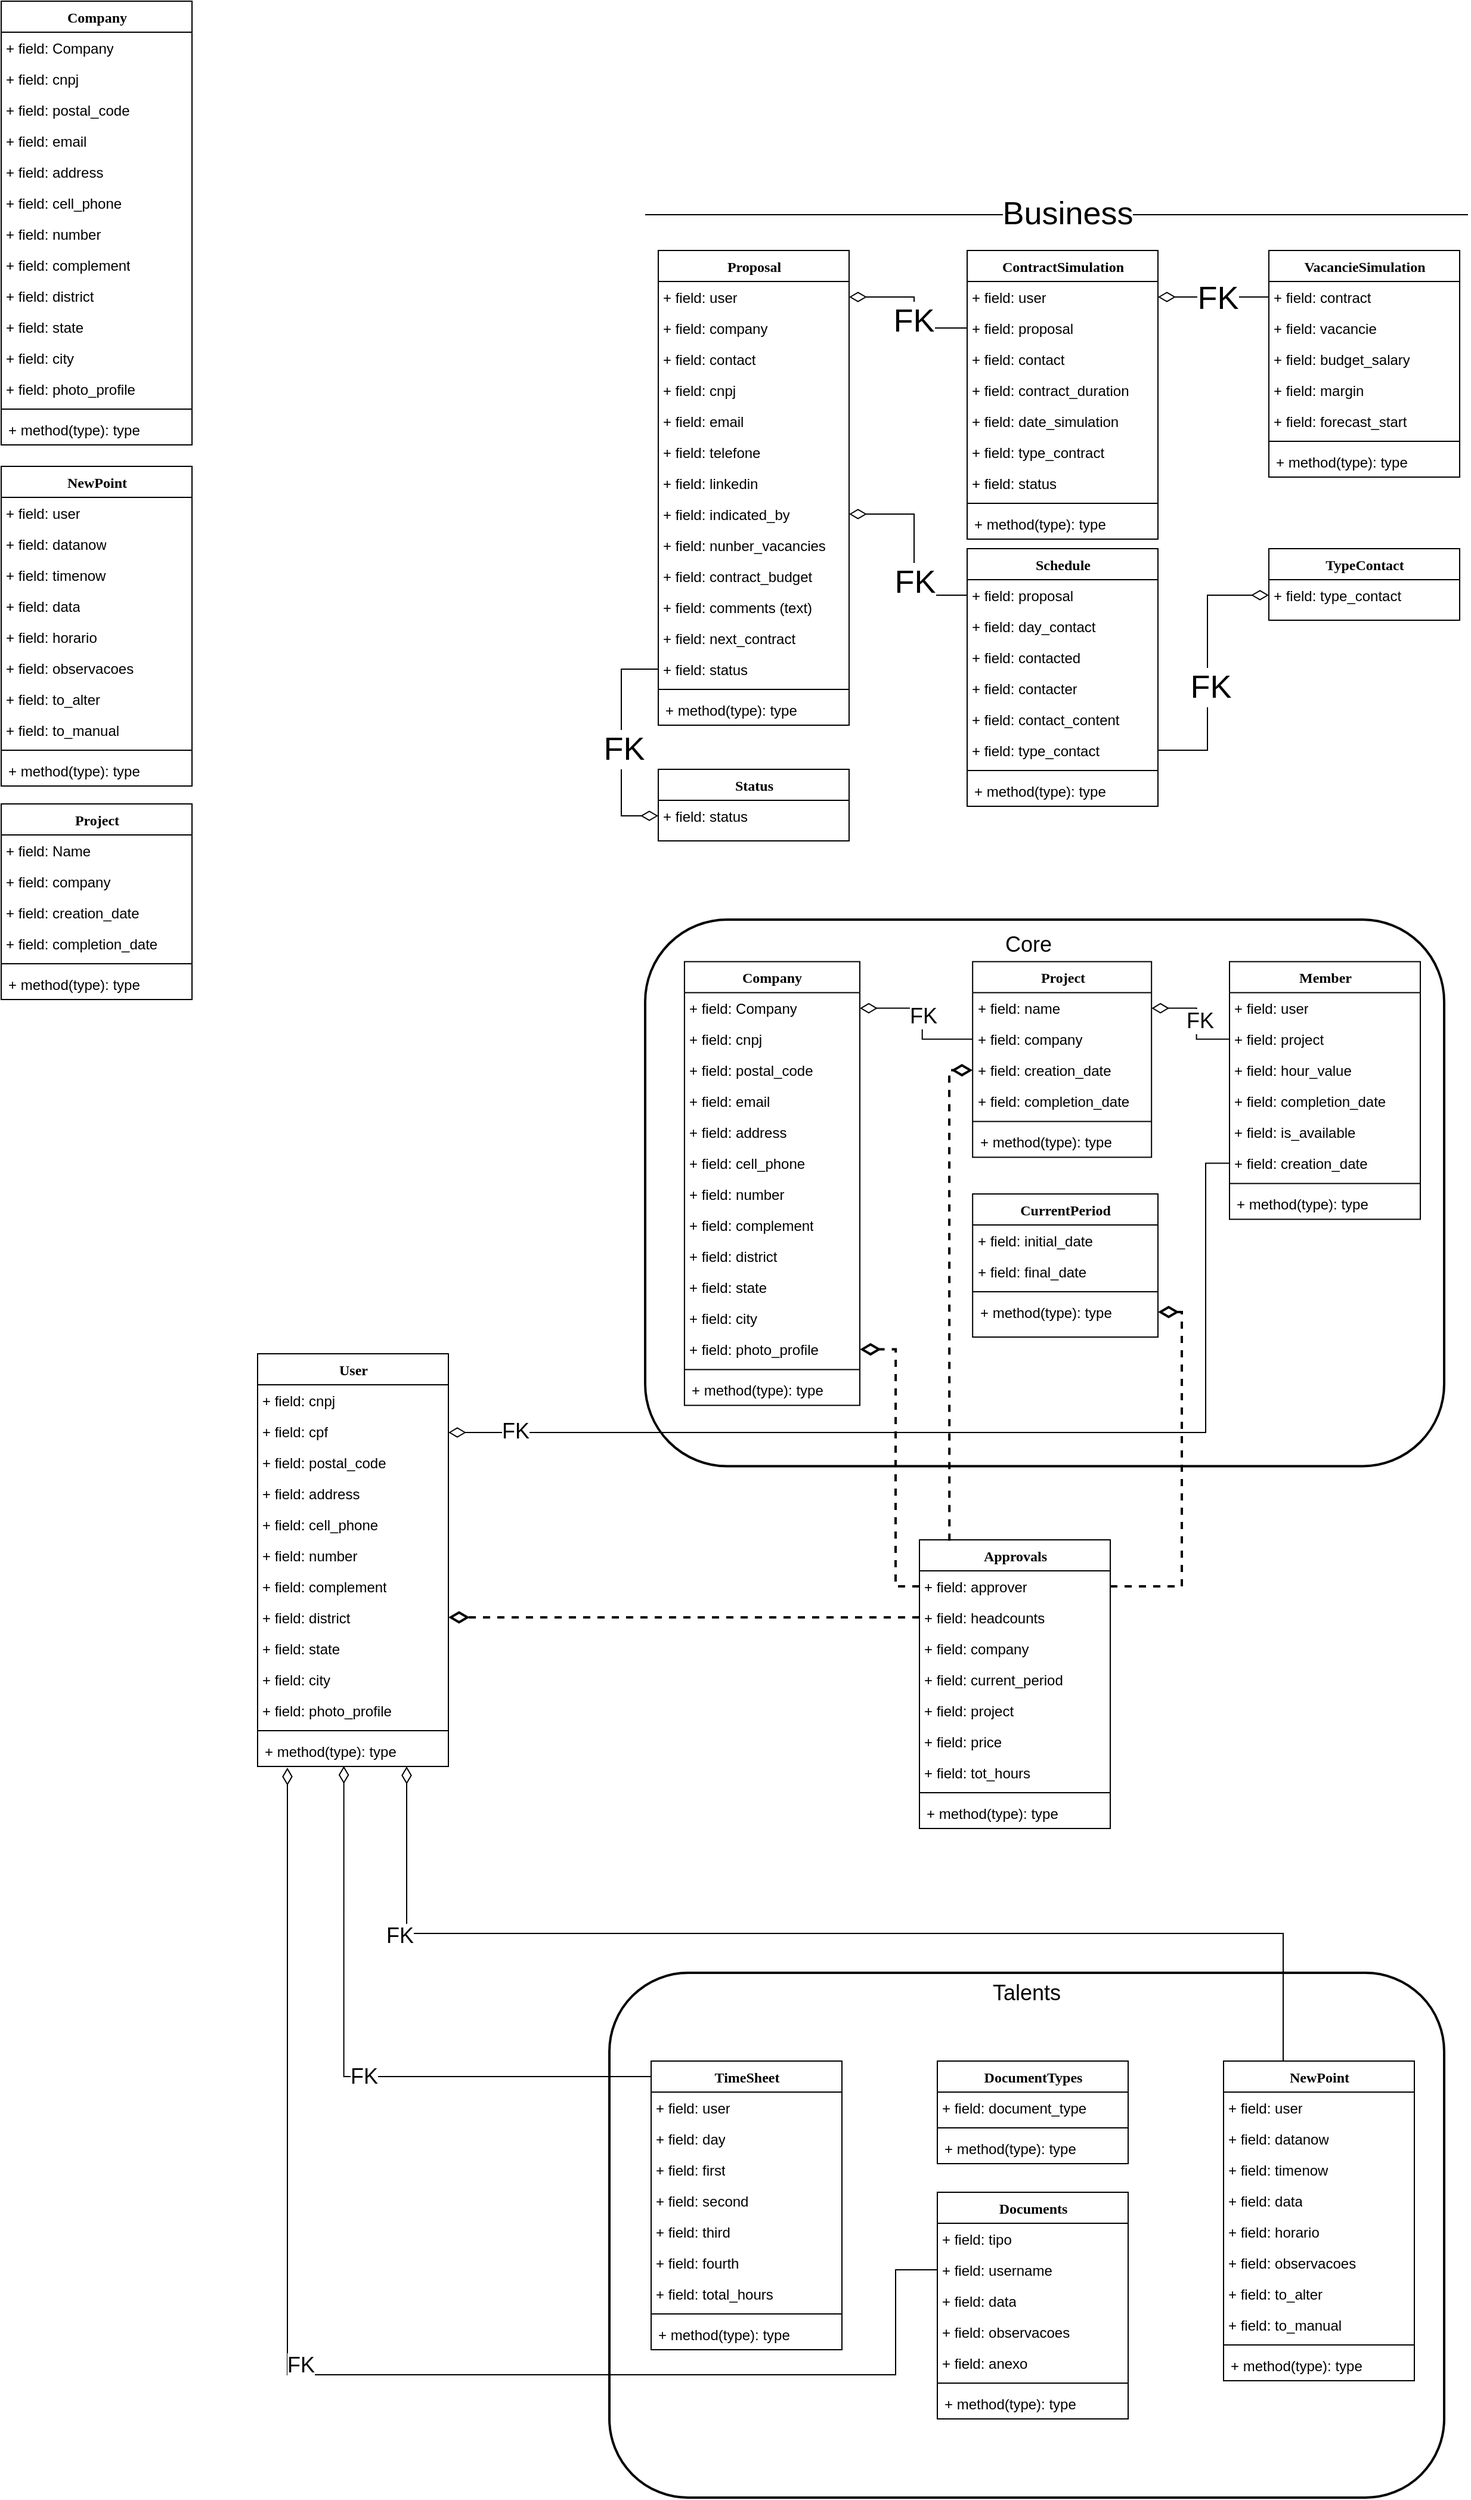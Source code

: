 <mxfile version="14.7.7" type="github">
  <diagram name="Page-1" id="6133507b-19e7-1e82-6fc7-422aa6c4b21f">
    <mxGraphModel dx="2085" dy="2381" grid="1" gridSize="10" guides="1" tooltips="1" connect="1" arrows="1" fold="1" page="1" pageScale="1" pageWidth="1100" pageHeight="850" background="none" math="0" shadow="0">
      <root>
        <mxCell id="0" />
        <mxCell id="1" parent="0" />
        <mxCell id="jMFiFp2JRC3NRYyeH_Bl-177" value="" style="group" parent="1" vertex="1" connectable="0">
          <mxGeometry x="330" y="380" width="700" height="467" as="geometry" />
        </mxCell>
        <mxCell id="jMFiFp2JRC3NRYyeH_Bl-175" value="" style="rounded=1;whiteSpace=wrap;html=1;fontSize=18;strokeWidth=2;" parent="jMFiFp2JRC3NRYyeH_Bl-177" vertex="1">
          <mxGeometry y="93" width="700" height="440" as="geometry" />
        </mxCell>
        <mxCell id="jMFiFp2JRC3NRYyeH_Bl-176" value="Talents" style="text;html=1;strokeColor=none;fillColor=none;align=center;verticalAlign=middle;whiteSpace=wrap;rounded=0;fontSize=18;" parent="jMFiFp2JRC3NRYyeH_Bl-177" vertex="1">
          <mxGeometry x="330" y="100" width="40" height="20" as="geometry" />
        </mxCell>
        <mxCell id="jMFiFp2JRC3NRYyeH_Bl-165" value="TimeSheet" style="swimlane;html=1;fontStyle=1;align=center;verticalAlign=top;childLayout=stackLayout;horizontal=1;startSize=26;horizontalStack=0;resizeParent=1;resizeLast=0;collapsible=1;marginBottom=0;swimlaneFillColor=#ffffff;rounded=0;shadow=0;comic=0;labelBackgroundColor=none;strokeWidth=1;fillColor=none;fontFamily=Verdana;fontSize=12" parent="jMFiFp2JRC3NRYyeH_Bl-177" vertex="1">
          <mxGeometry x="35" y="167" width="160" height="242" as="geometry">
            <mxRectangle x="35" y="167" width="100" height="26" as="alternateBounds" />
          </mxGeometry>
        </mxCell>
        <mxCell id="jMFiFp2JRC3NRYyeH_Bl-166" value="+ field: user" style="text;html=1;strokeColor=none;fillColor=none;align=left;verticalAlign=top;spacingLeft=2;spacingRight=1;whiteSpace=wrap;overflow=hidden;rotatable=0;points=[[0,0.5],[1,0.5]];portConstraint=eastwest;" parent="jMFiFp2JRC3NRYyeH_Bl-165" vertex="1">
          <mxGeometry y="26" width="160" height="26" as="geometry" />
        </mxCell>
        <mxCell id="jMFiFp2JRC3NRYyeH_Bl-167" value="+ field: day" style="text;html=1;strokeColor=none;fillColor=none;align=left;verticalAlign=top;spacingLeft=2;spacingRight=1;whiteSpace=wrap;overflow=hidden;rotatable=0;points=[[0,0.5],[1,0.5]];portConstraint=eastwest;" parent="jMFiFp2JRC3NRYyeH_Bl-165" vertex="1">
          <mxGeometry y="52" width="160" height="26" as="geometry" />
        </mxCell>
        <mxCell id="jMFiFp2JRC3NRYyeH_Bl-168" value="+ field: first" style="text;html=1;strokeColor=none;fillColor=none;align=left;verticalAlign=top;spacingLeft=2;spacingRight=1;whiteSpace=wrap;overflow=hidden;rotatable=0;points=[[0,0.5],[1,0.5]];portConstraint=eastwest;" parent="jMFiFp2JRC3NRYyeH_Bl-165" vertex="1">
          <mxGeometry y="78" width="160" height="26" as="geometry" />
        </mxCell>
        <mxCell id="jMFiFp2JRC3NRYyeH_Bl-169" value="+ field: second" style="text;html=1;strokeColor=none;fillColor=none;align=left;verticalAlign=top;spacingLeft=2;spacingRight=1;whiteSpace=wrap;overflow=hidden;rotatable=0;points=[[0,0.5],[1,0.5]];portConstraint=eastwest;" parent="jMFiFp2JRC3NRYyeH_Bl-165" vertex="1">
          <mxGeometry y="104" width="160" height="26" as="geometry" />
        </mxCell>
        <mxCell id="jMFiFp2JRC3NRYyeH_Bl-170" value="+ field: third" style="text;html=1;strokeColor=none;fillColor=none;align=left;verticalAlign=top;spacingLeft=2;spacingRight=1;whiteSpace=wrap;overflow=hidden;rotatable=0;points=[[0,0.5],[1,0.5]];portConstraint=eastwest;" parent="jMFiFp2JRC3NRYyeH_Bl-165" vertex="1">
          <mxGeometry y="130" width="160" height="26" as="geometry" />
        </mxCell>
        <mxCell id="jMFiFp2JRC3NRYyeH_Bl-173" value="+ field: fourth" style="text;html=1;strokeColor=none;fillColor=none;align=left;verticalAlign=top;spacingLeft=2;spacingRight=1;whiteSpace=wrap;overflow=hidden;rotatable=0;points=[[0,0.5],[1,0.5]];portConstraint=eastwest;" parent="jMFiFp2JRC3NRYyeH_Bl-165" vertex="1">
          <mxGeometry y="156" width="160" height="26" as="geometry" />
        </mxCell>
        <mxCell id="jMFiFp2JRC3NRYyeH_Bl-174" value="+ field: total_hours" style="text;html=1;strokeColor=none;fillColor=none;align=left;verticalAlign=top;spacingLeft=2;spacingRight=1;whiteSpace=wrap;overflow=hidden;rotatable=0;points=[[0,0.5],[1,0.5]];portConstraint=eastwest;" parent="jMFiFp2JRC3NRYyeH_Bl-165" vertex="1">
          <mxGeometry y="182" width="160" height="26" as="geometry" />
        </mxCell>
        <mxCell id="jMFiFp2JRC3NRYyeH_Bl-171" value="" style="line;html=1;strokeWidth=1;fillColor=none;align=left;verticalAlign=middle;spacingTop=-1;spacingLeft=3;spacingRight=3;rotatable=0;labelPosition=right;points=[];portConstraint=eastwest;" parent="jMFiFp2JRC3NRYyeH_Bl-165" vertex="1">
          <mxGeometry y="208" width="160" height="8" as="geometry" />
        </mxCell>
        <mxCell id="jMFiFp2JRC3NRYyeH_Bl-172" value="+ method(type): type" style="text;html=1;strokeColor=none;fillColor=none;align=left;verticalAlign=top;spacingLeft=4;spacingRight=4;whiteSpace=wrap;overflow=hidden;rotatable=0;points=[[0,0.5],[1,0.5]];portConstraint=eastwest;" parent="jMFiFp2JRC3NRYyeH_Bl-165" vertex="1">
          <mxGeometry y="216" width="160" height="26" as="geometry" />
        </mxCell>
        <mxCell id="jMFiFp2JRC3NRYyeH_Bl-150" value="DocumentTypes" style="swimlane;html=1;fontStyle=1;align=center;verticalAlign=top;childLayout=stackLayout;horizontal=1;startSize=26;horizontalStack=0;resizeParent=1;resizeLast=0;collapsible=1;marginBottom=0;swimlaneFillColor=#ffffff;rounded=0;shadow=0;comic=0;labelBackgroundColor=none;strokeWidth=1;fillColor=none;fontFamily=Verdana;fontSize=12" parent="jMFiFp2JRC3NRYyeH_Bl-177" vertex="1">
          <mxGeometry x="275" y="167" width="160" height="86" as="geometry">
            <mxRectangle x="275" y="167" width="140" height="26" as="alternateBounds" />
          </mxGeometry>
        </mxCell>
        <mxCell id="jMFiFp2JRC3NRYyeH_Bl-151" value="+ field: document_type" style="text;html=1;strokeColor=none;fillColor=none;align=left;verticalAlign=top;spacingLeft=2;spacingRight=1;whiteSpace=wrap;overflow=hidden;rotatable=0;points=[[0,0.5],[1,0.5]];portConstraint=eastwest;" parent="jMFiFp2JRC3NRYyeH_Bl-150" vertex="1">
          <mxGeometry y="26" width="160" height="26" as="geometry" />
        </mxCell>
        <mxCell id="jMFiFp2JRC3NRYyeH_Bl-155" value="" style="line;html=1;strokeWidth=1;fillColor=none;align=left;verticalAlign=middle;spacingTop=-1;spacingLeft=3;spacingRight=3;rotatable=0;labelPosition=right;points=[];portConstraint=eastwest;" parent="jMFiFp2JRC3NRYyeH_Bl-150" vertex="1">
          <mxGeometry y="52" width="160" height="8" as="geometry" />
        </mxCell>
        <mxCell id="jMFiFp2JRC3NRYyeH_Bl-156" value="+ method(type): type" style="text;html=1;strokeColor=none;fillColor=none;align=left;verticalAlign=top;spacingLeft=4;spacingRight=4;whiteSpace=wrap;overflow=hidden;rotatable=0;points=[[0,0.5],[1,0.5]];portConstraint=eastwest;" parent="jMFiFp2JRC3NRYyeH_Bl-150" vertex="1">
          <mxGeometry y="60" width="160" height="26" as="geometry" />
        </mxCell>
        <mxCell id="jMFiFp2JRC3NRYyeH_Bl-157" value="Documents" style="swimlane;html=1;fontStyle=1;align=center;verticalAlign=top;childLayout=stackLayout;horizontal=1;startSize=26;horizontalStack=0;resizeParent=1;resizeLast=0;collapsible=1;marginBottom=0;swimlaneFillColor=#ffffff;rounded=0;shadow=0;comic=0;labelBackgroundColor=none;strokeWidth=1;fillColor=none;fontFamily=Verdana;fontSize=12" parent="jMFiFp2JRC3NRYyeH_Bl-177" vertex="1">
          <mxGeometry x="275" y="277" width="160" height="190" as="geometry">
            <mxRectangle x="275" y="277" width="110" height="26" as="alternateBounds" />
          </mxGeometry>
        </mxCell>
        <mxCell id="jMFiFp2JRC3NRYyeH_Bl-162" value="+ field: tipo" style="text;html=1;strokeColor=none;fillColor=none;align=left;verticalAlign=top;spacingLeft=2;spacingRight=1;whiteSpace=wrap;overflow=hidden;rotatable=0;points=[[0,0.5],[1,0.5]];portConstraint=eastwest;" parent="jMFiFp2JRC3NRYyeH_Bl-157" vertex="1">
          <mxGeometry y="26" width="160" height="26" as="geometry" />
        </mxCell>
        <mxCell id="jMFiFp2JRC3NRYyeH_Bl-158" value="+ field: username" style="text;html=1;strokeColor=none;fillColor=none;align=left;verticalAlign=top;spacingLeft=2;spacingRight=1;whiteSpace=wrap;overflow=hidden;rotatable=0;points=[[0,0.5],[1,0.5]];portConstraint=eastwest;" parent="jMFiFp2JRC3NRYyeH_Bl-157" vertex="1">
          <mxGeometry y="52" width="160" height="26" as="geometry" />
        </mxCell>
        <mxCell id="jMFiFp2JRC3NRYyeH_Bl-163" value="+ field: data" style="text;html=1;strokeColor=none;fillColor=none;align=left;verticalAlign=top;spacingLeft=2;spacingRight=1;whiteSpace=wrap;overflow=hidden;rotatable=0;points=[[0,0.5],[1,0.5]];portConstraint=eastwest;" parent="jMFiFp2JRC3NRYyeH_Bl-157" vertex="1">
          <mxGeometry y="78" width="160" height="26" as="geometry" />
        </mxCell>
        <mxCell id="jMFiFp2JRC3NRYyeH_Bl-164" value="+ field: observacoes" style="text;html=1;strokeColor=none;fillColor=none;align=left;verticalAlign=top;spacingLeft=2;spacingRight=1;whiteSpace=wrap;overflow=hidden;rotatable=0;points=[[0,0.5],[1,0.5]];portConstraint=eastwest;" parent="jMFiFp2JRC3NRYyeH_Bl-157" vertex="1">
          <mxGeometry y="104" width="160" height="26" as="geometry" />
        </mxCell>
        <mxCell id="jMFiFp2JRC3NRYyeH_Bl-161" value="+ field: anexo" style="text;html=1;strokeColor=none;fillColor=none;align=left;verticalAlign=top;spacingLeft=2;spacingRight=1;whiteSpace=wrap;overflow=hidden;rotatable=0;points=[[0,0.5],[1,0.5]];portConstraint=eastwest;" parent="jMFiFp2JRC3NRYyeH_Bl-157" vertex="1">
          <mxGeometry y="130" width="160" height="26" as="geometry" />
        </mxCell>
        <mxCell id="jMFiFp2JRC3NRYyeH_Bl-159" value="" style="line;html=1;strokeWidth=1;fillColor=none;align=left;verticalAlign=middle;spacingTop=-1;spacingLeft=3;spacingRight=3;rotatable=0;labelPosition=right;points=[];portConstraint=eastwest;" parent="jMFiFp2JRC3NRYyeH_Bl-157" vertex="1">
          <mxGeometry y="156" width="160" height="8" as="geometry" />
        </mxCell>
        <mxCell id="jMFiFp2JRC3NRYyeH_Bl-160" value="+ method(type): type" style="text;html=1;strokeColor=none;fillColor=none;align=left;verticalAlign=top;spacingLeft=4;spacingRight=4;whiteSpace=wrap;overflow=hidden;rotatable=0;points=[[0,0.5],[1,0.5]];portConstraint=eastwest;" parent="jMFiFp2JRC3NRYyeH_Bl-157" vertex="1">
          <mxGeometry y="164" width="160" height="26" as="geometry" />
        </mxCell>
        <mxCell id="jMFiFp2JRC3NRYyeH_Bl-123" value="NewPoint" style="swimlane;html=1;fontStyle=1;align=center;verticalAlign=top;childLayout=stackLayout;horizontal=1;startSize=26;horizontalStack=0;resizeParent=1;resizeLast=0;collapsible=1;marginBottom=0;swimlaneFillColor=#ffffff;rounded=0;shadow=0;comic=0;labelBackgroundColor=none;strokeWidth=1;fillColor=none;fontFamily=Verdana;fontSize=12" parent="jMFiFp2JRC3NRYyeH_Bl-177" vertex="1">
          <mxGeometry x="515" y="167" width="160" height="268" as="geometry">
            <mxRectangle x="515" y="167" width="100" height="26" as="alternateBounds" />
          </mxGeometry>
        </mxCell>
        <mxCell id="jMFiFp2JRC3NRYyeH_Bl-124" value="+ field: user" style="text;html=1;strokeColor=none;fillColor=none;align=left;verticalAlign=top;spacingLeft=2;spacingRight=1;whiteSpace=wrap;overflow=hidden;rotatable=0;points=[[0,0.5],[1,0.5]];portConstraint=eastwest;" parent="jMFiFp2JRC3NRYyeH_Bl-123" vertex="1">
          <mxGeometry y="26" width="160" height="26" as="geometry" />
        </mxCell>
        <mxCell id="jMFiFp2JRC3NRYyeH_Bl-125" value="+ field: datanow" style="text;html=1;strokeColor=none;fillColor=none;align=left;verticalAlign=top;spacingLeft=2;spacingRight=1;whiteSpace=wrap;overflow=hidden;rotatable=0;points=[[0,0.5],[1,0.5]];portConstraint=eastwest;" parent="jMFiFp2JRC3NRYyeH_Bl-123" vertex="1">
          <mxGeometry y="52" width="160" height="26" as="geometry" />
        </mxCell>
        <mxCell id="jMFiFp2JRC3NRYyeH_Bl-126" value="+ field: timenow" style="text;html=1;strokeColor=none;fillColor=none;align=left;verticalAlign=top;spacingLeft=2;spacingRight=1;whiteSpace=wrap;overflow=hidden;rotatable=0;points=[[0,0.5],[1,0.5]];portConstraint=eastwest;" parent="jMFiFp2JRC3NRYyeH_Bl-123" vertex="1">
          <mxGeometry y="78" width="160" height="26" as="geometry" />
        </mxCell>
        <mxCell id="jMFiFp2JRC3NRYyeH_Bl-127" value="+ field: data" style="text;html=1;strokeColor=none;fillColor=none;align=left;verticalAlign=top;spacingLeft=2;spacingRight=1;whiteSpace=wrap;overflow=hidden;rotatable=0;points=[[0,0.5],[1,0.5]];portConstraint=eastwest;" parent="jMFiFp2JRC3NRYyeH_Bl-123" vertex="1">
          <mxGeometry y="104" width="160" height="26" as="geometry" />
        </mxCell>
        <mxCell id="jMFiFp2JRC3NRYyeH_Bl-128" value="+ field: horario" style="text;html=1;strokeColor=none;fillColor=none;align=left;verticalAlign=top;spacingLeft=2;spacingRight=1;whiteSpace=wrap;overflow=hidden;rotatable=0;points=[[0,0.5],[1,0.5]];portConstraint=eastwest;" parent="jMFiFp2JRC3NRYyeH_Bl-123" vertex="1">
          <mxGeometry y="130" width="160" height="26" as="geometry" />
        </mxCell>
        <mxCell id="jMFiFp2JRC3NRYyeH_Bl-129" value="+ field: observacoes" style="text;html=1;strokeColor=none;fillColor=none;align=left;verticalAlign=top;spacingLeft=2;spacingRight=1;whiteSpace=wrap;overflow=hidden;rotatable=0;points=[[0,0.5],[1,0.5]];portConstraint=eastwest;" parent="jMFiFp2JRC3NRYyeH_Bl-123" vertex="1">
          <mxGeometry y="156" width="160" height="26" as="geometry" />
        </mxCell>
        <mxCell id="jMFiFp2JRC3NRYyeH_Bl-130" value="+ field: to_alter" style="text;html=1;strokeColor=none;fillColor=none;align=left;verticalAlign=top;spacingLeft=2;spacingRight=1;whiteSpace=wrap;overflow=hidden;rotatable=0;points=[[0,0.5],[1,0.5]];portConstraint=eastwest;" parent="jMFiFp2JRC3NRYyeH_Bl-123" vertex="1">
          <mxGeometry y="182" width="160" height="26" as="geometry" />
        </mxCell>
        <mxCell id="jMFiFp2JRC3NRYyeH_Bl-131" value="+ field: to_manual" style="text;html=1;strokeColor=none;fillColor=none;align=left;verticalAlign=top;spacingLeft=2;spacingRight=1;whiteSpace=wrap;overflow=hidden;rotatable=0;points=[[0,0.5],[1,0.5]];portConstraint=eastwest;" parent="jMFiFp2JRC3NRYyeH_Bl-123" vertex="1">
          <mxGeometry y="208" width="160" height="26" as="geometry" />
        </mxCell>
        <mxCell id="jMFiFp2JRC3NRYyeH_Bl-136" value="" style="line;html=1;strokeWidth=1;fillColor=none;align=left;verticalAlign=middle;spacingTop=-1;spacingLeft=3;spacingRight=3;rotatable=0;labelPosition=right;points=[];portConstraint=eastwest;" parent="jMFiFp2JRC3NRYyeH_Bl-123" vertex="1">
          <mxGeometry y="234" width="160" height="8" as="geometry" />
        </mxCell>
        <mxCell id="jMFiFp2JRC3NRYyeH_Bl-137" value="+ method(type): type" style="text;html=1;strokeColor=none;fillColor=none;align=left;verticalAlign=top;spacingLeft=4;spacingRight=4;whiteSpace=wrap;overflow=hidden;rotatable=0;points=[[0,0.5],[1,0.5]];portConstraint=eastwest;" parent="jMFiFp2JRC3NRYyeH_Bl-123" vertex="1">
          <mxGeometry y="242" width="160" height="26" as="geometry" />
        </mxCell>
        <mxCell id="jMFiFp2JRC3NRYyeH_Bl-8" value="" style="group" parent="1" vertex="1" connectable="0">
          <mxGeometry x="360" y="-410" width="670" height="470" as="geometry" />
        </mxCell>
        <mxCell id="jMFiFp2JRC3NRYyeH_Bl-6" value="" style="rounded=1;whiteSpace=wrap;html=1;strokeWidth=2;" parent="jMFiFp2JRC3NRYyeH_Bl-8" vertex="1">
          <mxGeometry width="670.0" height="458.25" as="geometry" />
        </mxCell>
        <mxCell id="jMFiFp2JRC3NRYyeH_Bl-7" value="Core" style="text;html=1;strokeColor=none;fillColor=none;align=center;verticalAlign=middle;whiteSpace=wrap;rounded=0;fontSize=18;" parent="jMFiFp2JRC3NRYyeH_Bl-8" vertex="1">
          <mxGeometry x="252.959" y="5.875" width="136.735" height="29.375" as="geometry" />
        </mxCell>
        <mxCell id="jMFiFp2JRC3NRYyeH_Bl-1" value="Company" style="swimlane;html=1;fontStyle=1;align=center;verticalAlign=top;childLayout=stackLayout;horizontal=1;startSize=26;horizontalStack=0;resizeParent=1;resizeLast=0;collapsible=1;marginBottom=0;swimlaneFillColor=#ffffff;rounded=0;shadow=0;comic=0;labelBackgroundColor=none;strokeWidth=1;fillColor=none;fontFamily=Verdana;fontSize=12" parent="jMFiFp2JRC3NRYyeH_Bl-8" vertex="1">
          <mxGeometry x="32.95" y="35.25" width="147.05" height="372" as="geometry" />
        </mxCell>
        <mxCell id="jMFiFp2JRC3NRYyeH_Bl-2" value="+ field: Company" style="text;html=1;strokeColor=none;fillColor=none;align=left;verticalAlign=top;spacingLeft=2;spacingRight=1;whiteSpace=wrap;overflow=hidden;rotatable=0;points=[[0,0.5],[1,0.5]];portConstraint=eastwest;" parent="jMFiFp2JRC3NRYyeH_Bl-1" vertex="1">
          <mxGeometry y="26" width="147.05" height="26" as="geometry" />
        </mxCell>
        <mxCell id="jMFiFp2JRC3NRYyeH_Bl-3" value="+ field: cnpj" style="text;html=1;strokeColor=none;fillColor=none;align=left;verticalAlign=top;spacingLeft=2;spacingRight=1;whiteSpace=wrap;overflow=hidden;rotatable=0;points=[[0,0.5],[1,0.5]];portConstraint=eastwest;" parent="jMFiFp2JRC3NRYyeH_Bl-1" vertex="1">
          <mxGeometry y="52" width="147.05" height="26" as="geometry" />
        </mxCell>
        <mxCell id="jMFiFp2JRC3NRYyeH_Bl-10" value="+ field: postal_code" style="text;html=1;strokeColor=none;fillColor=none;align=left;verticalAlign=top;spacingLeft=2;spacingRight=1;whiteSpace=wrap;overflow=hidden;rotatable=0;points=[[0,0.5],[1,0.5]];portConstraint=eastwest;" parent="jMFiFp2JRC3NRYyeH_Bl-1" vertex="1">
          <mxGeometry y="78" width="147.05" height="26" as="geometry" />
        </mxCell>
        <mxCell id="jMFiFp2JRC3NRYyeH_Bl-11" value="+ field: email" style="text;html=1;strokeColor=none;fillColor=none;align=left;verticalAlign=top;spacingLeft=2;spacingRight=1;whiteSpace=wrap;overflow=hidden;rotatable=0;points=[[0,0.5],[1,0.5]];portConstraint=eastwest;" parent="jMFiFp2JRC3NRYyeH_Bl-1" vertex="1">
          <mxGeometry y="104" width="147.05" height="26" as="geometry" />
        </mxCell>
        <mxCell id="jMFiFp2JRC3NRYyeH_Bl-12" value="+ field: address" style="text;html=1;strokeColor=none;fillColor=none;align=left;verticalAlign=top;spacingLeft=2;spacingRight=1;whiteSpace=wrap;overflow=hidden;rotatable=0;points=[[0,0.5],[1,0.5]];portConstraint=eastwest;" parent="jMFiFp2JRC3NRYyeH_Bl-1" vertex="1">
          <mxGeometry y="130" width="147.05" height="26" as="geometry" />
        </mxCell>
        <mxCell id="jMFiFp2JRC3NRYyeH_Bl-13" value="+ field: cell_phone" style="text;html=1;strokeColor=none;fillColor=none;align=left;verticalAlign=top;spacingLeft=2;spacingRight=1;whiteSpace=wrap;overflow=hidden;rotatable=0;points=[[0,0.5],[1,0.5]];portConstraint=eastwest;" parent="jMFiFp2JRC3NRYyeH_Bl-1" vertex="1">
          <mxGeometry y="156" width="147.05" height="26" as="geometry" />
        </mxCell>
        <mxCell id="jMFiFp2JRC3NRYyeH_Bl-14" value="+ field: number" style="text;html=1;strokeColor=none;fillColor=none;align=left;verticalAlign=top;spacingLeft=2;spacingRight=1;whiteSpace=wrap;overflow=hidden;rotatable=0;points=[[0,0.5],[1,0.5]];portConstraint=eastwest;" parent="jMFiFp2JRC3NRYyeH_Bl-1" vertex="1">
          <mxGeometry y="182" width="147.05" height="26" as="geometry" />
        </mxCell>
        <mxCell id="jMFiFp2JRC3NRYyeH_Bl-15" value="+ field: complement" style="text;html=1;strokeColor=none;fillColor=none;align=left;verticalAlign=top;spacingLeft=2;spacingRight=1;whiteSpace=wrap;overflow=hidden;rotatable=0;points=[[0,0.5],[1,0.5]];portConstraint=eastwest;" parent="jMFiFp2JRC3NRYyeH_Bl-1" vertex="1">
          <mxGeometry y="208" width="147.05" height="26" as="geometry" />
        </mxCell>
        <mxCell id="jMFiFp2JRC3NRYyeH_Bl-16" value="+ field: district" style="text;html=1;strokeColor=none;fillColor=none;align=left;verticalAlign=top;spacingLeft=2;spacingRight=1;whiteSpace=wrap;overflow=hidden;rotatable=0;points=[[0,0.5],[1,0.5]];portConstraint=eastwest;" parent="jMFiFp2JRC3NRYyeH_Bl-1" vertex="1">
          <mxGeometry y="234" width="147.05" height="26" as="geometry" />
        </mxCell>
        <mxCell id="jMFiFp2JRC3NRYyeH_Bl-17" value="+ field: state" style="text;html=1;strokeColor=none;fillColor=none;align=left;verticalAlign=top;spacingLeft=2;spacingRight=1;whiteSpace=wrap;overflow=hidden;rotatable=0;points=[[0,0.5],[1,0.5]];portConstraint=eastwest;" parent="jMFiFp2JRC3NRYyeH_Bl-1" vertex="1">
          <mxGeometry y="260" width="147.05" height="26" as="geometry" />
        </mxCell>
        <mxCell id="jMFiFp2JRC3NRYyeH_Bl-18" value="+ field: city" style="text;html=1;strokeColor=none;fillColor=none;align=left;verticalAlign=top;spacingLeft=2;spacingRight=1;whiteSpace=wrap;overflow=hidden;rotatable=0;points=[[0,0.5],[1,0.5]];portConstraint=eastwest;" parent="jMFiFp2JRC3NRYyeH_Bl-1" vertex="1">
          <mxGeometry y="286" width="147.05" height="26" as="geometry" />
        </mxCell>
        <mxCell id="jMFiFp2JRC3NRYyeH_Bl-19" value="+ field: photo_profile" style="text;html=1;strokeColor=none;fillColor=none;align=left;verticalAlign=top;spacingLeft=2;spacingRight=1;whiteSpace=wrap;overflow=hidden;rotatable=0;points=[[0,0.5],[1,0.5]];portConstraint=eastwest;" parent="jMFiFp2JRC3NRYyeH_Bl-1" vertex="1">
          <mxGeometry y="312" width="147.05" height="26" as="geometry" />
        </mxCell>
        <mxCell id="jMFiFp2JRC3NRYyeH_Bl-4" value="" style="line;html=1;strokeWidth=1;fillColor=none;align=left;verticalAlign=middle;spacingTop=-1;spacingLeft=3;spacingRight=3;rotatable=0;labelPosition=right;points=[];portConstraint=eastwest;" parent="jMFiFp2JRC3NRYyeH_Bl-1" vertex="1">
          <mxGeometry y="338" width="147.05" height="8" as="geometry" />
        </mxCell>
        <mxCell id="jMFiFp2JRC3NRYyeH_Bl-5" value="+ method(type): type" style="text;html=1;strokeColor=none;fillColor=none;align=left;verticalAlign=top;spacingLeft=4;spacingRight=4;whiteSpace=wrap;overflow=hidden;rotatable=0;points=[[0,0.5],[1,0.5]];portConstraint=eastwest;" parent="jMFiFp2JRC3NRYyeH_Bl-1" vertex="1">
          <mxGeometry y="346" width="147.05" height="26" as="geometry" />
        </mxCell>
        <mxCell id="jMFiFp2JRC3NRYyeH_Bl-36" value="Project" style="swimlane;html=1;fontStyle=1;align=center;verticalAlign=top;childLayout=stackLayout;horizontal=1;startSize=26;horizontalStack=0;resizeParent=1;resizeLast=0;collapsible=1;marginBottom=0;swimlaneFillColor=#ffffff;rounded=0;shadow=0;comic=0;labelBackgroundColor=none;strokeWidth=1;fillColor=none;fontFamily=Verdana;fontSize=12" parent="jMFiFp2JRC3NRYyeH_Bl-8" vertex="1">
          <mxGeometry x="274.59" y="35.25" width="150" height="164" as="geometry" />
        </mxCell>
        <mxCell id="jMFiFp2JRC3NRYyeH_Bl-37" value="+ field: name" style="text;html=1;strokeColor=none;fillColor=none;align=left;verticalAlign=top;spacingLeft=2;spacingRight=1;whiteSpace=wrap;overflow=hidden;rotatable=0;points=[[0,0.5],[1,0.5]];portConstraint=eastwest;" parent="jMFiFp2JRC3NRYyeH_Bl-36" vertex="1">
          <mxGeometry y="26" width="150" height="26" as="geometry" />
        </mxCell>
        <mxCell id="jMFiFp2JRC3NRYyeH_Bl-38" value="+ field: company" style="text;html=1;strokeColor=none;fillColor=none;align=left;verticalAlign=top;spacingLeft=2;spacingRight=1;whiteSpace=wrap;overflow=hidden;rotatable=0;points=[[0,0.5],[1,0.5]];portConstraint=eastwest;" parent="jMFiFp2JRC3NRYyeH_Bl-36" vertex="1">
          <mxGeometry y="52" width="150" height="26" as="geometry" />
        </mxCell>
        <mxCell id="jMFiFp2JRC3NRYyeH_Bl-39" value="+ field: creation_date" style="text;html=1;strokeColor=none;fillColor=none;align=left;verticalAlign=top;spacingLeft=2;spacingRight=1;whiteSpace=wrap;overflow=hidden;rotatable=0;points=[[0,0.5],[1,0.5]];portConstraint=eastwest;" parent="jMFiFp2JRC3NRYyeH_Bl-36" vertex="1">
          <mxGeometry y="78" width="150" height="26" as="geometry" />
        </mxCell>
        <mxCell id="jMFiFp2JRC3NRYyeH_Bl-40" value="+ field: completion_date" style="text;html=1;strokeColor=none;fillColor=none;align=left;verticalAlign=top;spacingLeft=2;spacingRight=1;whiteSpace=wrap;overflow=hidden;rotatable=0;points=[[0,0.5],[1,0.5]];portConstraint=eastwest;" parent="jMFiFp2JRC3NRYyeH_Bl-36" vertex="1">
          <mxGeometry y="104" width="150" height="26" as="geometry" />
        </mxCell>
        <mxCell id="jMFiFp2JRC3NRYyeH_Bl-49" value="" style="line;html=1;strokeWidth=1;fillColor=none;align=left;verticalAlign=middle;spacingTop=-1;spacingLeft=3;spacingRight=3;rotatable=0;labelPosition=right;points=[];portConstraint=eastwest;" parent="jMFiFp2JRC3NRYyeH_Bl-36" vertex="1">
          <mxGeometry y="130" width="150" height="8" as="geometry" />
        </mxCell>
        <mxCell id="jMFiFp2JRC3NRYyeH_Bl-50" value="+ method(type): type" style="text;html=1;strokeColor=none;fillColor=none;align=left;verticalAlign=top;spacingLeft=4;spacingRight=4;whiteSpace=wrap;overflow=hidden;rotatable=0;points=[[0,0.5],[1,0.5]];portConstraint=eastwest;" parent="jMFiFp2JRC3NRYyeH_Bl-36" vertex="1">
          <mxGeometry y="138" width="150" height="26" as="geometry" />
        </mxCell>
        <mxCell id="jMFiFp2JRC3NRYyeH_Bl-84" style="edgeStyle=orthogonalEdgeStyle;rounded=0;orthogonalLoop=1;jettySize=auto;html=1;exitX=0;exitY=0.5;exitDx=0;exitDy=0;fontSize=18;endSize=12;endArrow=diamondThin;endFill=0;" parent="jMFiFp2JRC3NRYyeH_Bl-8" source="jMFiFp2JRC3NRYyeH_Bl-38" target="jMFiFp2JRC3NRYyeH_Bl-2" edge="1">
          <mxGeometry relative="1" as="geometry" />
        </mxCell>
        <mxCell id="jMFiFp2JRC3NRYyeH_Bl-85" value="FK" style="edgeLabel;html=1;align=center;verticalAlign=middle;resizable=0;points=[];fontSize=18;" parent="jMFiFp2JRC3NRYyeH_Bl-84" vertex="1" connectable="0">
          <mxGeometry x="0.026" relative="1" as="geometry">
            <mxPoint as="offset" />
          </mxGeometry>
        </mxCell>
        <mxCell id="jMFiFp2JRC3NRYyeH_Bl-86" value="Member" style="swimlane;html=1;fontStyle=1;align=center;verticalAlign=top;childLayout=stackLayout;horizontal=1;startSize=26;horizontalStack=0;resizeParent=1;resizeLast=0;collapsible=1;marginBottom=0;swimlaneFillColor=#ffffff;rounded=0;shadow=0;comic=0;labelBackgroundColor=none;strokeWidth=1;fillColor=none;fontFamily=Verdana;fontSize=12" parent="jMFiFp2JRC3NRYyeH_Bl-8" vertex="1">
          <mxGeometry x="490" y="35.25" width="160" height="216" as="geometry" />
        </mxCell>
        <mxCell id="jMFiFp2JRC3NRYyeH_Bl-87" value="+ field: user" style="text;html=1;strokeColor=none;fillColor=none;align=left;verticalAlign=top;spacingLeft=2;spacingRight=1;whiteSpace=wrap;overflow=hidden;rotatable=0;points=[[0,0.5],[1,0.5]];portConstraint=eastwest;" parent="jMFiFp2JRC3NRYyeH_Bl-86" vertex="1">
          <mxGeometry y="26" width="160" height="26" as="geometry" />
        </mxCell>
        <mxCell id="jMFiFp2JRC3NRYyeH_Bl-88" value="+ field: project" style="text;html=1;strokeColor=none;fillColor=none;align=left;verticalAlign=top;spacingLeft=2;spacingRight=1;whiteSpace=wrap;overflow=hidden;rotatable=0;points=[[0,0.5],[1,0.5]];portConstraint=eastwest;" parent="jMFiFp2JRC3NRYyeH_Bl-86" vertex="1">
          <mxGeometry y="52" width="160" height="26" as="geometry" />
        </mxCell>
        <mxCell id="jMFiFp2JRC3NRYyeH_Bl-89" value="+ field: hour_value" style="text;html=1;strokeColor=none;fillColor=none;align=left;verticalAlign=top;spacingLeft=2;spacingRight=1;whiteSpace=wrap;overflow=hidden;rotatable=0;points=[[0,0.5],[1,0.5]];portConstraint=eastwest;" parent="jMFiFp2JRC3NRYyeH_Bl-86" vertex="1">
          <mxGeometry y="78" width="160" height="26" as="geometry" />
        </mxCell>
        <mxCell id="jMFiFp2JRC3NRYyeH_Bl-93" value="+ field: completion_date" style="text;html=1;strokeColor=none;fillColor=none;align=left;verticalAlign=top;spacingLeft=2;spacingRight=1;whiteSpace=wrap;overflow=hidden;rotatable=0;points=[[0,0.5],[1,0.5]];portConstraint=eastwest;" parent="jMFiFp2JRC3NRYyeH_Bl-86" vertex="1">
          <mxGeometry y="104" width="160" height="26" as="geometry" />
        </mxCell>
        <mxCell id="jMFiFp2JRC3NRYyeH_Bl-90" value="+ field: is_available" style="text;html=1;strokeColor=none;fillColor=none;align=left;verticalAlign=top;spacingLeft=2;spacingRight=1;whiteSpace=wrap;overflow=hidden;rotatable=0;points=[[0,0.5],[1,0.5]];portConstraint=eastwest;" parent="jMFiFp2JRC3NRYyeH_Bl-86" vertex="1">
          <mxGeometry y="130" width="160" height="26" as="geometry" />
        </mxCell>
        <mxCell id="jMFiFp2JRC3NRYyeH_Bl-94" value="+ field: creation_date" style="text;html=1;strokeColor=none;fillColor=none;align=left;verticalAlign=top;spacingLeft=2;spacingRight=1;whiteSpace=wrap;overflow=hidden;rotatable=0;points=[[0,0.5],[1,0.5]];portConstraint=eastwest;" parent="jMFiFp2JRC3NRYyeH_Bl-86" vertex="1">
          <mxGeometry y="156" width="160" height="26" as="geometry" />
        </mxCell>
        <mxCell id="jMFiFp2JRC3NRYyeH_Bl-91" value="" style="line;html=1;strokeWidth=1;fillColor=none;align=left;verticalAlign=middle;spacingTop=-1;spacingLeft=3;spacingRight=3;rotatable=0;labelPosition=right;points=[];portConstraint=eastwest;" parent="jMFiFp2JRC3NRYyeH_Bl-86" vertex="1">
          <mxGeometry y="182" width="160" height="8" as="geometry" />
        </mxCell>
        <mxCell id="jMFiFp2JRC3NRYyeH_Bl-92" value="+ method(type): type" style="text;html=1;strokeColor=none;fillColor=none;align=left;verticalAlign=top;spacingLeft=4;spacingRight=4;whiteSpace=wrap;overflow=hidden;rotatable=0;points=[[0,0.5],[1,0.5]];portConstraint=eastwest;" parent="jMFiFp2JRC3NRYyeH_Bl-86" vertex="1">
          <mxGeometry y="190" width="160" height="26" as="geometry" />
        </mxCell>
        <mxCell id="jMFiFp2JRC3NRYyeH_Bl-95" style="edgeStyle=orthogonalEdgeStyle;rounded=0;orthogonalLoop=1;jettySize=auto;html=1;exitX=0;exitY=0.5;exitDx=0;exitDy=0;fontSize=18;endSize=12;endArrow=diamondThin;endFill=0;" parent="jMFiFp2JRC3NRYyeH_Bl-8" source="jMFiFp2JRC3NRYyeH_Bl-88" target="jMFiFp2JRC3NRYyeH_Bl-37" edge="1">
          <mxGeometry relative="1" as="geometry" />
        </mxCell>
        <mxCell id="jMFiFp2JRC3NRYyeH_Bl-96" value="FK" style="edgeLabel;html=1;align=center;verticalAlign=middle;resizable=0;points=[];fontSize=18;" parent="jMFiFp2JRC3NRYyeH_Bl-95" vertex="1" connectable="0">
          <mxGeometry x="-0.058" y="-2" relative="1" as="geometry">
            <mxPoint as="offset" />
          </mxGeometry>
        </mxCell>
        <mxCell id="jMFiFp2JRC3NRYyeH_Bl-97" value="CurrentPeriod" style="swimlane;html=1;fontStyle=1;align=center;verticalAlign=top;childLayout=stackLayout;horizontal=1;startSize=26;horizontalStack=0;resizeParent=1;resizeLast=0;collapsible=1;marginBottom=0;swimlaneFillColor=#ffffff;rounded=0;shadow=0;comic=0;labelBackgroundColor=none;strokeWidth=1;fillColor=none;fontFamily=Verdana;fontSize=12" parent="jMFiFp2JRC3NRYyeH_Bl-8" vertex="1">
          <mxGeometry x="274.59" y="230" width="155.41" height="120" as="geometry" />
        </mxCell>
        <mxCell id="jMFiFp2JRC3NRYyeH_Bl-98" value="+ field: initial_date" style="text;html=1;strokeColor=none;fillColor=none;align=left;verticalAlign=top;spacingLeft=2;spacingRight=1;whiteSpace=wrap;overflow=hidden;rotatable=0;points=[[0,0.5],[1,0.5]];portConstraint=eastwest;" parent="jMFiFp2JRC3NRYyeH_Bl-97" vertex="1">
          <mxGeometry y="26" width="155.41" height="26" as="geometry" />
        </mxCell>
        <mxCell id="jMFiFp2JRC3NRYyeH_Bl-99" value="+ field: final_date" style="text;html=1;strokeColor=none;fillColor=none;align=left;verticalAlign=top;spacingLeft=2;spacingRight=1;whiteSpace=wrap;overflow=hidden;rotatable=0;points=[[0,0.5],[1,0.5]];portConstraint=eastwest;" parent="jMFiFp2JRC3NRYyeH_Bl-97" vertex="1">
          <mxGeometry y="52" width="155.41" height="26" as="geometry" />
        </mxCell>
        <mxCell id="jMFiFp2JRC3NRYyeH_Bl-102" value="" style="line;html=1;strokeWidth=1;fillColor=none;align=left;verticalAlign=middle;spacingTop=-1;spacingLeft=3;spacingRight=3;rotatable=0;labelPosition=right;points=[];portConstraint=eastwest;" parent="jMFiFp2JRC3NRYyeH_Bl-97" vertex="1">
          <mxGeometry y="78" width="155.41" height="8" as="geometry" />
        </mxCell>
        <mxCell id="jMFiFp2JRC3NRYyeH_Bl-103" value="+ method(type): type" style="text;html=1;strokeColor=none;fillColor=none;align=left;verticalAlign=top;spacingLeft=4;spacingRight=4;whiteSpace=wrap;overflow=hidden;rotatable=0;points=[[0,0.5],[1,0.5]];portConstraint=eastwest;" parent="jMFiFp2JRC3NRYyeH_Bl-97" vertex="1">
          <mxGeometry y="86" width="155.41" height="26" as="geometry" />
        </mxCell>
        <mxCell id="jMFiFp2JRC3NRYyeH_Bl-20" value="Company" style="swimlane;html=1;fontStyle=1;align=center;verticalAlign=top;childLayout=stackLayout;horizontal=1;startSize=26;horizontalStack=0;resizeParent=1;resizeLast=0;collapsible=1;marginBottom=0;swimlaneFillColor=#ffffff;rounded=0;shadow=0;comic=0;labelBackgroundColor=none;strokeWidth=1;fillColor=none;fontFamily=Verdana;fontSize=12" parent="1" vertex="1">
          <mxGeometry x="-180" y="-1180" width="160" height="372" as="geometry" />
        </mxCell>
        <mxCell id="jMFiFp2JRC3NRYyeH_Bl-21" value="+ field: Company" style="text;html=1;strokeColor=none;fillColor=none;align=left;verticalAlign=top;spacingLeft=2;spacingRight=1;whiteSpace=wrap;overflow=hidden;rotatable=0;points=[[0,0.5],[1,0.5]];portConstraint=eastwest;" parent="jMFiFp2JRC3NRYyeH_Bl-20" vertex="1">
          <mxGeometry y="26" width="160" height="26" as="geometry" />
        </mxCell>
        <mxCell id="jMFiFp2JRC3NRYyeH_Bl-22" value="+ field: cnpj" style="text;html=1;strokeColor=none;fillColor=none;align=left;verticalAlign=top;spacingLeft=2;spacingRight=1;whiteSpace=wrap;overflow=hidden;rotatable=0;points=[[0,0.5],[1,0.5]];portConstraint=eastwest;" parent="jMFiFp2JRC3NRYyeH_Bl-20" vertex="1">
          <mxGeometry y="52" width="160" height="26" as="geometry" />
        </mxCell>
        <mxCell id="jMFiFp2JRC3NRYyeH_Bl-23" value="+ field: postal_code" style="text;html=1;strokeColor=none;fillColor=none;align=left;verticalAlign=top;spacingLeft=2;spacingRight=1;whiteSpace=wrap;overflow=hidden;rotatable=0;points=[[0,0.5],[1,0.5]];portConstraint=eastwest;" parent="jMFiFp2JRC3NRYyeH_Bl-20" vertex="1">
          <mxGeometry y="78" width="160" height="26" as="geometry" />
        </mxCell>
        <mxCell id="jMFiFp2JRC3NRYyeH_Bl-24" value="+ field: email" style="text;html=1;strokeColor=none;fillColor=none;align=left;verticalAlign=top;spacingLeft=2;spacingRight=1;whiteSpace=wrap;overflow=hidden;rotatable=0;points=[[0,0.5],[1,0.5]];portConstraint=eastwest;" parent="jMFiFp2JRC3NRYyeH_Bl-20" vertex="1">
          <mxGeometry y="104" width="160" height="26" as="geometry" />
        </mxCell>
        <mxCell id="jMFiFp2JRC3NRYyeH_Bl-25" value="+ field: address" style="text;html=1;strokeColor=none;fillColor=none;align=left;verticalAlign=top;spacingLeft=2;spacingRight=1;whiteSpace=wrap;overflow=hidden;rotatable=0;points=[[0,0.5],[1,0.5]];portConstraint=eastwest;" parent="jMFiFp2JRC3NRYyeH_Bl-20" vertex="1">
          <mxGeometry y="130" width="160" height="26" as="geometry" />
        </mxCell>
        <mxCell id="jMFiFp2JRC3NRYyeH_Bl-26" value="+ field: cell_phone" style="text;html=1;strokeColor=none;fillColor=none;align=left;verticalAlign=top;spacingLeft=2;spacingRight=1;whiteSpace=wrap;overflow=hidden;rotatable=0;points=[[0,0.5],[1,0.5]];portConstraint=eastwest;" parent="jMFiFp2JRC3NRYyeH_Bl-20" vertex="1">
          <mxGeometry y="156" width="160" height="26" as="geometry" />
        </mxCell>
        <mxCell id="jMFiFp2JRC3NRYyeH_Bl-27" value="+ field: number" style="text;html=1;strokeColor=none;fillColor=none;align=left;verticalAlign=top;spacingLeft=2;spacingRight=1;whiteSpace=wrap;overflow=hidden;rotatable=0;points=[[0,0.5],[1,0.5]];portConstraint=eastwest;" parent="jMFiFp2JRC3NRYyeH_Bl-20" vertex="1">
          <mxGeometry y="182" width="160" height="26" as="geometry" />
        </mxCell>
        <mxCell id="jMFiFp2JRC3NRYyeH_Bl-28" value="+ field: complement" style="text;html=1;strokeColor=none;fillColor=none;align=left;verticalAlign=top;spacingLeft=2;spacingRight=1;whiteSpace=wrap;overflow=hidden;rotatable=0;points=[[0,0.5],[1,0.5]];portConstraint=eastwest;" parent="jMFiFp2JRC3NRYyeH_Bl-20" vertex="1">
          <mxGeometry y="208" width="160" height="26" as="geometry" />
        </mxCell>
        <mxCell id="jMFiFp2JRC3NRYyeH_Bl-29" value="+ field: district" style="text;html=1;strokeColor=none;fillColor=none;align=left;verticalAlign=top;spacingLeft=2;spacingRight=1;whiteSpace=wrap;overflow=hidden;rotatable=0;points=[[0,0.5],[1,0.5]];portConstraint=eastwest;" parent="jMFiFp2JRC3NRYyeH_Bl-20" vertex="1">
          <mxGeometry y="234" width="160" height="26" as="geometry" />
        </mxCell>
        <mxCell id="jMFiFp2JRC3NRYyeH_Bl-30" value="+ field: state" style="text;html=1;strokeColor=none;fillColor=none;align=left;verticalAlign=top;spacingLeft=2;spacingRight=1;whiteSpace=wrap;overflow=hidden;rotatable=0;points=[[0,0.5],[1,0.5]];portConstraint=eastwest;" parent="jMFiFp2JRC3NRYyeH_Bl-20" vertex="1">
          <mxGeometry y="260" width="160" height="26" as="geometry" />
        </mxCell>
        <mxCell id="jMFiFp2JRC3NRYyeH_Bl-31" value="+ field: city" style="text;html=1;strokeColor=none;fillColor=none;align=left;verticalAlign=top;spacingLeft=2;spacingRight=1;whiteSpace=wrap;overflow=hidden;rotatable=0;points=[[0,0.5],[1,0.5]];portConstraint=eastwest;" parent="jMFiFp2JRC3NRYyeH_Bl-20" vertex="1">
          <mxGeometry y="286" width="160" height="26" as="geometry" />
        </mxCell>
        <mxCell id="jMFiFp2JRC3NRYyeH_Bl-32" value="+ field: photo_profile" style="text;html=1;strokeColor=none;fillColor=none;align=left;verticalAlign=top;spacingLeft=2;spacingRight=1;whiteSpace=wrap;overflow=hidden;rotatable=0;points=[[0,0.5],[1,0.5]];portConstraint=eastwest;" parent="jMFiFp2JRC3NRYyeH_Bl-20" vertex="1">
          <mxGeometry y="312" width="160" height="26" as="geometry" />
        </mxCell>
        <mxCell id="jMFiFp2JRC3NRYyeH_Bl-33" value="" style="line;html=1;strokeWidth=1;fillColor=none;align=left;verticalAlign=middle;spacingTop=-1;spacingLeft=3;spacingRight=3;rotatable=0;labelPosition=right;points=[];portConstraint=eastwest;" parent="jMFiFp2JRC3NRYyeH_Bl-20" vertex="1">
          <mxGeometry y="338" width="160" height="8" as="geometry" />
        </mxCell>
        <mxCell id="jMFiFp2JRC3NRYyeH_Bl-34" value="+ method(type): type" style="text;html=1;strokeColor=none;fillColor=none;align=left;verticalAlign=top;spacingLeft=4;spacingRight=4;whiteSpace=wrap;overflow=hidden;rotatable=0;points=[[0,0.5],[1,0.5]];portConstraint=eastwest;" parent="jMFiFp2JRC3NRYyeH_Bl-20" vertex="1">
          <mxGeometry y="346" width="160" height="26" as="geometry" />
        </mxCell>
        <mxCell id="jMFiFp2JRC3NRYyeH_Bl-76" value="Project" style="swimlane;html=1;fontStyle=1;align=center;verticalAlign=top;childLayout=stackLayout;horizontal=1;startSize=26;horizontalStack=0;resizeParent=1;resizeLast=0;collapsible=1;marginBottom=0;swimlaneFillColor=#ffffff;rounded=0;shadow=0;comic=0;labelBackgroundColor=none;strokeWidth=1;fillColor=none;fontFamily=Verdana;fontSize=12" parent="1" vertex="1">
          <mxGeometry x="-180" y="-507" width="160" height="164" as="geometry" />
        </mxCell>
        <mxCell id="jMFiFp2JRC3NRYyeH_Bl-77" value="+ field: Name" style="text;html=1;strokeColor=none;fillColor=none;align=left;verticalAlign=top;spacingLeft=2;spacingRight=1;whiteSpace=wrap;overflow=hidden;rotatable=0;points=[[0,0.5],[1,0.5]];portConstraint=eastwest;" parent="jMFiFp2JRC3NRYyeH_Bl-76" vertex="1">
          <mxGeometry y="26" width="160" height="26" as="geometry" />
        </mxCell>
        <mxCell id="jMFiFp2JRC3NRYyeH_Bl-78" value="+ field: company" style="text;html=1;strokeColor=none;fillColor=none;align=left;verticalAlign=top;spacingLeft=2;spacingRight=1;whiteSpace=wrap;overflow=hidden;rotatable=0;points=[[0,0.5],[1,0.5]];portConstraint=eastwest;" parent="jMFiFp2JRC3NRYyeH_Bl-76" vertex="1">
          <mxGeometry y="52" width="160" height="26" as="geometry" />
        </mxCell>
        <mxCell id="jMFiFp2JRC3NRYyeH_Bl-79" value="+ field: creation_date" style="text;html=1;strokeColor=none;fillColor=none;align=left;verticalAlign=top;spacingLeft=2;spacingRight=1;whiteSpace=wrap;overflow=hidden;rotatable=0;points=[[0,0.5],[1,0.5]];portConstraint=eastwest;" parent="jMFiFp2JRC3NRYyeH_Bl-76" vertex="1">
          <mxGeometry y="78" width="160" height="26" as="geometry" />
        </mxCell>
        <mxCell id="jMFiFp2JRC3NRYyeH_Bl-80" value="+ field: completion_date" style="text;html=1;strokeColor=none;fillColor=none;align=left;verticalAlign=top;spacingLeft=2;spacingRight=1;whiteSpace=wrap;overflow=hidden;rotatable=0;points=[[0,0.5],[1,0.5]];portConstraint=eastwest;" parent="jMFiFp2JRC3NRYyeH_Bl-76" vertex="1">
          <mxGeometry y="104" width="160" height="26" as="geometry" />
        </mxCell>
        <mxCell id="jMFiFp2JRC3NRYyeH_Bl-81" value="" style="line;html=1;strokeWidth=1;fillColor=none;align=left;verticalAlign=middle;spacingTop=-1;spacingLeft=3;spacingRight=3;rotatable=0;labelPosition=right;points=[];portConstraint=eastwest;" parent="jMFiFp2JRC3NRYyeH_Bl-76" vertex="1">
          <mxGeometry y="130" width="160" height="8" as="geometry" />
        </mxCell>
        <mxCell id="jMFiFp2JRC3NRYyeH_Bl-82" value="+ method(type): type" style="text;html=1;strokeColor=none;fillColor=none;align=left;verticalAlign=top;spacingLeft=4;spacingRight=4;whiteSpace=wrap;overflow=hidden;rotatable=0;points=[[0,0.5],[1,0.5]];portConstraint=eastwest;" parent="jMFiFp2JRC3NRYyeH_Bl-76" vertex="1">
          <mxGeometry y="138" width="160" height="26" as="geometry" />
        </mxCell>
        <mxCell id="jMFiFp2JRC3NRYyeH_Bl-105" value="User" style="swimlane;html=1;fontStyle=1;align=center;verticalAlign=top;childLayout=stackLayout;horizontal=1;startSize=26;horizontalStack=0;resizeParent=1;resizeLast=0;collapsible=1;marginBottom=0;swimlaneFillColor=#ffffff;rounded=0;shadow=0;comic=0;labelBackgroundColor=none;strokeWidth=1;fillColor=none;fontFamily=Verdana;fontSize=12" parent="1" vertex="1">
          <mxGeometry x="35" y="-46" width="160" height="346" as="geometry" />
        </mxCell>
        <mxCell id="jMFiFp2JRC3NRYyeH_Bl-106" value="+ field: cnpj" style="text;html=1;strokeColor=none;fillColor=none;align=left;verticalAlign=top;spacingLeft=2;spacingRight=1;whiteSpace=wrap;overflow=hidden;rotatable=0;points=[[0,0.5],[1,0.5]];portConstraint=eastwest;" parent="jMFiFp2JRC3NRYyeH_Bl-105" vertex="1">
          <mxGeometry y="26" width="160" height="26" as="geometry" />
        </mxCell>
        <mxCell id="jMFiFp2JRC3NRYyeH_Bl-107" value="+ field: cpf" style="text;html=1;strokeColor=none;fillColor=none;align=left;verticalAlign=top;spacingLeft=2;spacingRight=1;whiteSpace=wrap;overflow=hidden;rotatable=0;points=[[0,0.5],[1,0.5]];portConstraint=eastwest;" parent="jMFiFp2JRC3NRYyeH_Bl-105" vertex="1">
          <mxGeometry y="52" width="160" height="26" as="geometry" />
        </mxCell>
        <mxCell id="jMFiFp2JRC3NRYyeH_Bl-108" value="+ field: postal_code" style="text;html=1;strokeColor=none;fillColor=none;align=left;verticalAlign=top;spacingLeft=2;spacingRight=1;whiteSpace=wrap;overflow=hidden;rotatable=0;points=[[0,0.5],[1,0.5]];portConstraint=eastwest;" parent="jMFiFp2JRC3NRYyeH_Bl-105" vertex="1">
          <mxGeometry y="78" width="160" height="26" as="geometry" />
        </mxCell>
        <mxCell id="jMFiFp2JRC3NRYyeH_Bl-109" value="+ field: address" style="text;html=1;strokeColor=none;fillColor=none;align=left;verticalAlign=top;spacingLeft=2;spacingRight=1;whiteSpace=wrap;overflow=hidden;rotatable=0;points=[[0,0.5],[1,0.5]];portConstraint=eastwest;" parent="jMFiFp2JRC3NRYyeH_Bl-105" vertex="1">
          <mxGeometry y="104" width="160" height="26" as="geometry" />
        </mxCell>
        <mxCell id="jMFiFp2JRC3NRYyeH_Bl-111" value="+ field: cell_phone" style="text;html=1;strokeColor=none;fillColor=none;align=left;verticalAlign=top;spacingLeft=2;spacingRight=1;whiteSpace=wrap;overflow=hidden;rotatable=0;points=[[0,0.5],[1,0.5]];portConstraint=eastwest;" parent="jMFiFp2JRC3NRYyeH_Bl-105" vertex="1">
          <mxGeometry y="130" width="160" height="26" as="geometry" />
        </mxCell>
        <mxCell id="jMFiFp2JRC3NRYyeH_Bl-112" value="+ field: number" style="text;html=1;strokeColor=none;fillColor=none;align=left;verticalAlign=top;spacingLeft=2;spacingRight=1;whiteSpace=wrap;overflow=hidden;rotatable=0;points=[[0,0.5],[1,0.5]];portConstraint=eastwest;" parent="jMFiFp2JRC3NRYyeH_Bl-105" vertex="1">
          <mxGeometry y="156" width="160" height="26" as="geometry" />
        </mxCell>
        <mxCell id="jMFiFp2JRC3NRYyeH_Bl-113" value="+ field: complement" style="text;html=1;strokeColor=none;fillColor=none;align=left;verticalAlign=top;spacingLeft=2;spacingRight=1;whiteSpace=wrap;overflow=hidden;rotatable=0;points=[[0,0.5],[1,0.5]];portConstraint=eastwest;" parent="jMFiFp2JRC3NRYyeH_Bl-105" vertex="1">
          <mxGeometry y="182" width="160" height="26" as="geometry" />
        </mxCell>
        <mxCell id="jMFiFp2JRC3NRYyeH_Bl-114" value="+ field: district" style="text;html=1;strokeColor=none;fillColor=none;align=left;verticalAlign=top;spacingLeft=2;spacingRight=1;whiteSpace=wrap;overflow=hidden;rotatable=0;points=[[0,0.5],[1,0.5]];portConstraint=eastwest;" parent="jMFiFp2JRC3NRYyeH_Bl-105" vertex="1">
          <mxGeometry y="208" width="160" height="26" as="geometry" />
        </mxCell>
        <mxCell id="jMFiFp2JRC3NRYyeH_Bl-115" value="+ field: state" style="text;html=1;strokeColor=none;fillColor=none;align=left;verticalAlign=top;spacingLeft=2;spacingRight=1;whiteSpace=wrap;overflow=hidden;rotatable=0;points=[[0,0.5],[1,0.5]];portConstraint=eastwest;" parent="jMFiFp2JRC3NRYyeH_Bl-105" vertex="1">
          <mxGeometry y="234" width="160" height="26" as="geometry" />
        </mxCell>
        <mxCell id="jMFiFp2JRC3NRYyeH_Bl-116" value="+ field: city" style="text;html=1;strokeColor=none;fillColor=none;align=left;verticalAlign=top;spacingLeft=2;spacingRight=1;whiteSpace=wrap;overflow=hidden;rotatable=0;points=[[0,0.5],[1,0.5]];portConstraint=eastwest;" parent="jMFiFp2JRC3NRYyeH_Bl-105" vertex="1">
          <mxGeometry y="260" width="160" height="26" as="geometry" />
        </mxCell>
        <mxCell id="jMFiFp2JRC3NRYyeH_Bl-117" value="+ field: photo_profile" style="text;html=1;strokeColor=none;fillColor=none;align=left;verticalAlign=top;spacingLeft=2;spacingRight=1;whiteSpace=wrap;overflow=hidden;rotatable=0;points=[[0,0.5],[1,0.5]];portConstraint=eastwest;" parent="jMFiFp2JRC3NRYyeH_Bl-105" vertex="1">
          <mxGeometry y="286" width="160" height="26" as="geometry" />
        </mxCell>
        <mxCell id="jMFiFp2JRC3NRYyeH_Bl-118" value="" style="line;html=1;strokeWidth=1;fillColor=none;align=left;verticalAlign=middle;spacingTop=-1;spacingLeft=3;spacingRight=3;rotatable=0;labelPosition=right;points=[];portConstraint=eastwest;" parent="jMFiFp2JRC3NRYyeH_Bl-105" vertex="1">
          <mxGeometry y="312" width="160" height="8" as="geometry" />
        </mxCell>
        <mxCell id="jMFiFp2JRC3NRYyeH_Bl-119" value="+ method(type): type" style="text;html=1;strokeColor=none;fillColor=none;align=left;verticalAlign=top;spacingLeft=4;spacingRight=4;whiteSpace=wrap;overflow=hidden;rotatable=0;points=[[0,0.5],[1,0.5]];portConstraint=eastwest;" parent="jMFiFp2JRC3NRYyeH_Bl-105" vertex="1">
          <mxGeometry y="320" width="160" height="26" as="geometry" />
        </mxCell>
        <mxCell id="jMFiFp2JRC3NRYyeH_Bl-120" style="edgeStyle=orthogonalEdgeStyle;rounded=0;orthogonalLoop=1;jettySize=auto;html=1;fontSize=18;exitX=0;exitY=0.5;exitDx=0;exitDy=0;endArrow=diamondThin;endFill=0;endSize=12;" parent="1" source="jMFiFp2JRC3NRYyeH_Bl-94" target="jMFiFp2JRC3NRYyeH_Bl-107" edge="1">
          <mxGeometry relative="1" as="geometry">
            <mxPoint x="200" y="4" as="targetPoint" />
            <Array as="points">
              <mxPoint x="830" y="-206" />
              <mxPoint x="830" y="20" />
            </Array>
          </mxGeometry>
        </mxCell>
        <mxCell id="jMFiFp2JRC3NRYyeH_Bl-122" value="FK" style="edgeLabel;html=1;align=center;verticalAlign=middle;resizable=0;points=[];fontSize=18;" parent="jMFiFp2JRC3NRYyeH_Bl-120" vertex="1" connectable="0">
          <mxGeometry x="-0.207" relative="1" as="geometry">
            <mxPoint x="-476" y="-1" as="offset" />
          </mxGeometry>
        </mxCell>
        <mxCell id="jMFiFp2JRC3NRYyeH_Bl-138" value="NewPoint" style="swimlane;html=1;fontStyle=1;align=center;verticalAlign=top;childLayout=stackLayout;horizontal=1;startSize=26;horizontalStack=0;resizeParent=1;resizeLast=0;collapsible=1;marginBottom=0;swimlaneFillColor=#ffffff;rounded=0;shadow=0;comic=0;labelBackgroundColor=none;strokeWidth=1;fillColor=none;fontFamily=Verdana;fontSize=12" parent="1" vertex="1">
          <mxGeometry x="-180" y="-790" width="160" height="268" as="geometry" />
        </mxCell>
        <mxCell id="jMFiFp2JRC3NRYyeH_Bl-139" value="+ field: user" style="text;html=1;strokeColor=none;fillColor=none;align=left;verticalAlign=top;spacingLeft=2;spacingRight=1;whiteSpace=wrap;overflow=hidden;rotatable=0;points=[[0,0.5],[1,0.5]];portConstraint=eastwest;" parent="jMFiFp2JRC3NRYyeH_Bl-138" vertex="1">
          <mxGeometry y="26" width="160" height="26" as="geometry" />
        </mxCell>
        <mxCell id="jMFiFp2JRC3NRYyeH_Bl-140" value="+ field: datanow" style="text;html=1;strokeColor=none;fillColor=none;align=left;verticalAlign=top;spacingLeft=2;spacingRight=1;whiteSpace=wrap;overflow=hidden;rotatable=0;points=[[0,0.5],[1,0.5]];portConstraint=eastwest;" parent="jMFiFp2JRC3NRYyeH_Bl-138" vertex="1">
          <mxGeometry y="52" width="160" height="26" as="geometry" />
        </mxCell>
        <mxCell id="jMFiFp2JRC3NRYyeH_Bl-141" value="+ field: timenow" style="text;html=1;strokeColor=none;fillColor=none;align=left;verticalAlign=top;spacingLeft=2;spacingRight=1;whiteSpace=wrap;overflow=hidden;rotatable=0;points=[[0,0.5],[1,0.5]];portConstraint=eastwest;" parent="jMFiFp2JRC3NRYyeH_Bl-138" vertex="1">
          <mxGeometry y="78" width="160" height="26" as="geometry" />
        </mxCell>
        <mxCell id="jMFiFp2JRC3NRYyeH_Bl-142" value="+ field: data" style="text;html=1;strokeColor=none;fillColor=none;align=left;verticalAlign=top;spacingLeft=2;spacingRight=1;whiteSpace=wrap;overflow=hidden;rotatable=0;points=[[0,0.5],[1,0.5]];portConstraint=eastwest;" parent="jMFiFp2JRC3NRYyeH_Bl-138" vertex="1">
          <mxGeometry y="104" width="160" height="26" as="geometry" />
        </mxCell>
        <mxCell id="jMFiFp2JRC3NRYyeH_Bl-143" value="+ field: horario" style="text;html=1;strokeColor=none;fillColor=none;align=left;verticalAlign=top;spacingLeft=2;spacingRight=1;whiteSpace=wrap;overflow=hidden;rotatable=0;points=[[0,0.5],[1,0.5]];portConstraint=eastwest;" parent="jMFiFp2JRC3NRYyeH_Bl-138" vertex="1">
          <mxGeometry y="130" width="160" height="26" as="geometry" />
        </mxCell>
        <mxCell id="jMFiFp2JRC3NRYyeH_Bl-144" value="+ field: observacoes" style="text;html=1;strokeColor=none;fillColor=none;align=left;verticalAlign=top;spacingLeft=2;spacingRight=1;whiteSpace=wrap;overflow=hidden;rotatable=0;points=[[0,0.5],[1,0.5]];portConstraint=eastwest;" parent="jMFiFp2JRC3NRYyeH_Bl-138" vertex="1">
          <mxGeometry y="156" width="160" height="26" as="geometry" />
        </mxCell>
        <mxCell id="jMFiFp2JRC3NRYyeH_Bl-145" value="+ field: to_alter" style="text;html=1;strokeColor=none;fillColor=none;align=left;verticalAlign=top;spacingLeft=2;spacingRight=1;whiteSpace=wrap;overflow=hidden;rotatable=0;points=[[0,0.5],[1,0.5]];portConstraint=eastwest;" parent="jMFiFp2JRC3NRYyeH_Bl-138" vertex="1">
          <mxGeometry y="182" width="160" height="26" as="geometry" />
        </mxCell>
        <mxCell id="jMFiFp2JRC3NRYyeH_Bl-146" value="+ field: to_manual" style="text;html=1;strokeColor=none;fillColor=none;align=left;verticalAlign=top;spacingLeft=2;spacingRight=1;whiteSpace=wrap;overflow=hidden;rotatable=0;points=[[0,0.5],[1,0.5]];portConstraint=eastwest;" parent="jMFiFp2JRC3NRYyeH_Bl-138" vertex="1">
          <mxGeometry y="208" width="160" height="26" as="geometry" />
        </mxCell>
        <mxCell id="jMFiFp2JRC3NRYyeH_Bl-147" value="" style="line;html=1;strokeWidth=1;fillColor=none;align=left;verticalAlign=middle;spacingTop=-1;spacingLeft=3;spacingRight=3;rotatable=0;labelPosition=right;points=[];portConstraint=eastwest;" parent="jMFiFp2JRC3NRYyeH_Bl-138" vertex="1">
          <mxGeometry y="234" width="160" height="8" as="geometry" />
        </mxCell>
        <mxCell id="jMFiFp2JRC3NRYyeH_Bl-148" value="+ method(type): type" style="text;html=1;strokeColor=none;fillColor=none;align=left;verticalAlign=top;spacingLeft=4;spacingRight=4;whiteSpace=wrap;overflow=hidden;rotatable=0;points=[[0,0.5],[1,0.5]];portConstraint=eastwest;" parent="jMFiFp2JRC3NRYyeH_Bl-138" vertex="1">
          <mxGeometry y="242" width="160" height="26" as="geometry" />
        </mxCell>
        <mxCell id="jMFiFp2JRC3NRYyeH_Bl-178" style="edgeStyle=orthogonalEdgeStyle;rounded=0;orthogonalLoop=1;jettySize=auto;html=1;fontSize=18;endArrow=diamondThin;endFill=0;endSize=12;" parent="1" source="jMFiFp2JRC3NRYyeH_Bl-158" edge="1">
          <mxGeometry relative="1" as="geometry">
            <mxPoint x="60" y="301" as="targetPoint" />
            <Array as="points">
              <mxPoint x="570" y="722" />
              <mxPoint x="570" y="810" />
              <mxPoint x="60" y="810" />
            </Array>
          </mxGeometry>
        </mxCell>
        <mxCell id="jMFiFp2JRC3NRYyeH_Bl-183" value="FK" style="edgeLabel;html=1;align=center;verticalAlign=middle;resizable=0;points=[];fontSize=18;" parent="jMFiFp2JRC3NRYyeH_Bl-178" vertex="1" connectable="0">
          <mxGeometry x="-0.15" y="1" relative="1" as="geometry">
            <mxPoint x="-137" y="-9" as="offset" />
          </mxGeometry>
        </mxCell>
        <mxCell id="jMFiFp2JRC3NRYyeH_Bl-179" style="edgeStyle=orthogonalEdgeStyle;rounded=0;orthogonalLoop=1;jettySize=auto;html=1;fontSize=18;endArrow=diamondThin;endFill=0;entryX=0.452;entryY=0.984;entryDx=0;entryDy=0;entryPerimeter=0;endSize=12;exitX=0;exitY=0.06;exitDx=0;exitDy=0;exitPerimeter=0;" parent="1" target="jMFiFp2JRC3NRYyeH_Bl-119" edge="1" source="jMFiFp2JRC3NRYyeH_Bl-165">
          <mxGeometry relative="1" as="geometry">
            <mxPoint x="354.97" y="560.034" as="sourcePoint" />
            <mxPoint x="115" y="310" as="targetPoint" />
            <Array as="points">
              <mxPoint x="365" y="560" />
              <mxPoint x="107" y="560" />
            </Array>
          </mxGeometry>
        </mxCell>
        <mxCell id="jMFiFp2JRC3NRYyeH_Bl-182" value="FK" style="edgeLabel;html=1;align=center;verticalAlign=middle;resizable=0;points=[];fontSize=18;" parent="jMFiFp2JRC3NRYyeH_Bl-179" vertex="1" connectable="0">
          <mxGeometry x="-0.597" y="-4" relative="1" as="geometry">
            <mxPoint x="-138" y="4" as="offset" />
          </mxGeometry>
        </mxCell>
        <mxCell id="jMFiFp2JRC3NRYyeH_Bl-180" style="edgeStyle=orthogonalEdgeStyle;rounded=0;orthogonalLoop=1;jettySize=auto;html=1;fontSize=18;endArrow=diamondThin;endFill=0;endSize=12;" parent="1" source="jMFiFp2JRC3NRYyeH_Bl-123" edge="1">
          <mxGeometry relative="1" as="geometry">
            <mxPoint x="160" y="300" as="targetPoint" />
            <Array as="points">
              <mxPoint x="895" y="440" />
              <mxPoint x="160" y="440" />
            </Array>
            <mxPoint x="895" y="540" as="sourcePoint" />
          </mxGeometry>
        </mxCell>
        <mxCell id="jMFiFp2JRC3NRYyeH_Bl-181" value="FK" style="edgeLabel;html=1;align=center;verticalAlign=middle;resizable=0;points=[];fontSize=18;" parent="jMFiFp2JRC3NRYyeH_Bl-180" vertex="1" connectable="0">
          <mxGeometry x="-0.268" y="2" relative="1" as="geometry">
            <mxPoint x="-489" as="offset" />
          </mxGeometry>
        </mxCell>
        <mxCell id="jMFiFp2JRC3NRYyeH_Bl-204" style="edgeStyle=orthogonalEdgeStyle;rounded=0;orthogonalLoop=1;jettySize=auto;html=1;fontSize=18;endArrow=diamondThin;endFill=0;entryX=1;entryY=0.5;entryDx=0;entryDy=0;dashed=1;strokeWidth=2;endSize=12;" parent="1" source="jMFiFp2JRC3NRYyeH_Bl-186" target="jMFiFp2JRC3NRYyeH_Bl-103" edge="1">
          <mxGeometry relative="1" as="geometry">
            <mxPoint x="700" y="-60" as="targetPoint" />
            <Array as="points">
              <mxPoint x="810" y="149" />
              <mxPoint x="810" y="-81" />
            </Array>
          </mxGeometry>
        </mxCell>
        <mxCell id="jMFiFp2JRC3NRYyeH_Bl-205" style="edgeStyle=orthogonalEdgeStyle;rounded=0;orthogonalLoop=1;jettySize=auto;html=1;fontSize=18;endArrow=diamondThin;endFill=0;dashed=1;strokeWidth=2;endSize=12;" parent="1" source="jMFiFp2JRC3NRYyeH_Bl-186" target="jMFiFp2JRC3NRYyeH_Bl-19" edge="1">
          <mxGeometry relative="1" as="geometry" />
        </mxCell>
        <mxCell id="jMFiFp2JRC3NRYyeH_Bl-206" style="edgeStyle=orthogonalEdgeStyle;rounded=0;orthogonalLoop=1;jettySize=auto;html=1;exitX=0.157;exitY=0.003;exitDx=0;exitDy=0;fontSize=18;endArrow=diamondThin;endFill=0;dashed=1;endSize=12;strokeWidth=2;exitPerimeter=0;" parent="1" source="jMFiFp2JRC3NRYyeH_Bl-185" target="jMFiFp2JRC3NRYyeH_Bl-39" edge="1">
          <mxGeometry relative="1" as="geometry">
            <Array as="points">
              <mxPoint x="615" y="100" />
              <mxPoint x="615" y="-284" />
            </Array>
          </mxGeometry>
        </mxCell>
        <mxCell id="jMFiFp2JRC3NRYyeH_Bl-185" value="Approvals" style="swimlane;html=1;fontStyle=1;align=center;verticalAlign=top;childLayout=stackLayout;horizontal=1;startSize=26;horizontalStack=0;resizeParent=1;resizeLast=0;collapsible=1;marginBottom=0;swimlaneFillColor=#ffffff;rounded=0;shadow=0;comic=0;labelBackgroundColor=none;strokeWidth=1;fillColor=none;fontFamily=Verdana;fontSize=12" parent="1" vertex="1">
          <mxGeometry x="590" y="110" width="160" height="242" as="geometry" />
        </mxCell>
        <mxCell id="jMFiFp2JRC3NRYyeH_Bl-186" value="+ field: approver" style="text;html=1;strokeColor=none;fillColor=none;align=left;verticalAlign=top;spacingLeft=2;spacingRight=1;whiteSpace=wrap;overflow=hidden;rotatable=0;points=[[0,0.5],[1,0.5]];portConstraint=eastwest;" parent="jMFiFp2JRC3NRYyeH_Bl-185" vertex="1">
          <mxGeometry y="26" width="160" height="26" as="geometry" />
        </mxCell>
        <mxCell id="jMFiFp2JRC3NRYyeH_Bl-187" value="+ field: headcounts" style="text;html=1;strokeColor=none;fillColor=none;align=left;verticalAlign=top;spacingLeft=2;spacingRight=1;whiteSpace=wrap;overflow=hidden;rotatable=0;points=[[0,0.5],[1,0.5]];portConstraint=eastwest;" parent="jMFiFp2JRC3NRYyeH_Bl-185" vertex="1">
          <mxGeometry y="52" width="160" height="26" as="geometry" />
        </mxCell>
        <mxCell id="jMFiFp2JRC3NRYyeH_Bl-188" value="+ field: company" style="text;html=1;strokeColor=none;fillColor=none;align=left;verticalAlign=top;spacingLeft=2;spacingRight=1;whiteSpace=wrap;overflow=hidden;rotatable=0;points=[[0,0.5],[1,0.5]];portConstraint=eastwest;" parent="jMFiFp2JRC3NRYyeH_Bl-185" vertex="1">
          <mxGeometry y="78" width="160" height="26" as="geometry" />
        </mxCell>
        <mxCell id="jMFiFp2JRC3NRYyeH_Bl-189" value="+ field: current_period" style="text;html=1;strokeColor=none;fillColor=none;align=left;verticalAlign=top;spacingLeft=2;spacingRight=1;whiteSpace=wrap;overflow=hidden;rotatable=0;points=[[0,0.5],[1,0.5]];portConstraint=eastwest;" parent="jMFiFp2JRC3NRYyeH_Bl-185" vertex="1">
          <mxGeometry y="104" width="160" height="26" as="geometry" />
        </mxCell>
        <mxCell id="jMFiFp2JRC3NRYyeH_Bl-190" value="+ field: project" style="text;html=1;strokeColor=none;fillColor=none;align=left;verticalAlign=top;spacingLeft=2;spacingRight=1;whiteSpace=wrap;overflow=hidden;rotatable=0;points=[[0,0.5],[1,0.5]];portConstraint=eastwest;" parent="jMFiFp2JRC3NRYyeH_Bl-185" vertex="1">
          <mxGeometry y="130" width="160" height="26" as="geometry" />
        </mxCell>
        <mxCell id="jMFiFp2JRC3NRYyeH_Bl-191" value="+ field: price" style="text;html=1;strokeColor=none;fillColor=none;align=left;verticalAlign=top;spacingLeft=2;spacingRight=1;whiteSpace=wrap;overflow=hidden;rotatable=0;points=[[0,0.5],[1,0.5]];portConstraint=eastwest;" parent="jMFiFp2JRC3NRYyeH_Bl-185" vertex="1">
          <mxGeometry y="156" width="160" height="26" as="geometry" />
        </mxCell>
        <mxCell id="jMFiFp2JRC3NRYyeH_Bl-192" value="+ field: tot_hours" style="text;html=1;strokeColor=none;fillColor=none;align=left;verticalAlign=top;spacingLeft=2;spacingRight=1;whiteSpace=wrap;overflow=hidden;rotatable=0;points=[[0,0.5],[1,0.5]];portConstraint=eastwest;" parent="jMFiFp2JRC3NRYyeH_Bl-185" vertex="1">
          <mxGeometry y="182" width="160" height="26" as="geometry" />
        </mxCell>
        <mxCell id="jMFiFp2JRC3NRYyeH_Bl-198" value="" style="line;html=1;strokeWidth=1;fillColor=none;align=left;verticalAlign=middle;spacingTop=-1;spacingLeft=3;spacingRight=3;rotatable=0;labelPosition=right;points=[];portConstraint=eastwest;" parent="jMFiFp2JRC3NRYyeH_Bl-185" vertex="1">
          <mxGeometry y="208" width="160" height="8" as="geometry" />
        </mxCell>
        <mxCell id="jMFiFp2JRC3NRYyeH_Bl-199" value="+ method(type): type" style="text;html=1;strokeColor=none;fillColor=none;align=left;verticalAlign=top;spacingLeft=4;spacingRight=4;whiteSpace=wrap;overflow=hidden;rotatable=0;points=[[0,0.5],[1,0.5]];portConstraint=eastwest;" parent="jMFiFp2JRC3NRYyeH_Bl-185" vertex="1">
          <mxGeometry y="216" width="160" height="26" as="geometry" />
        </mxCell>
        <mxCell id="jMFiFp2JRC3NRYyeH_Bl-203" style="edgeStyle=orthogonalEdgeStyle;rounded=0;orthogonalLoop=1;jettySize=auto;html=1;fontSize=18;endArrow=diamondThin;endFill=0;exitX=0;exitY=0.5;exitDx=0;exitDy=0;dashed=1;strokeWidth=2;startSize=12;endSize=12;" parent="1" source="jMFiFp2JRC3NRYyeH_Bl-187" target="jMFiFp2JRC3NRYyeH_Bl-114" edge="1">
          <mxGeometry relative="1" as="geometry">
            <mxPoint x="530" y="190" as="sourcePoint" />
            <Array as="points" />
          </mxGeometry>
        </mxCell>
        <mxCell id="jMFiFp2JRC3NRYyeH_Bl-207" value="Proposal" style="swimlane;html=1;fontStyle=1;align=center;verticalAlign=top;childLayout=stackLayout;horizontal=1;startSize=26;horizontalStack=0;resizeParent=1;resizeLast=0;collapsible=1;marginBottom=0;swimlaneFillColor=#ffffff;rounded=0;shadow=0;comic=0;labelBackgroundColor=none;strokeWidth=1;fillColor=none;fontFamily=Verdana;fontSize=12" parent="1" vertex="1">
          <mxGeometry x="371" y="-971" width="160" height="398" as="geometry" />
        </mxCell>
        <mxCell id="jMFiFp2JRC3NRYyeH_Bl-223" value="+ field: user" style="text;html=1;strokeColor=none;fillColor=none;align=left;verticalAlign=top;spacingLeft=2;spacingRight=1;whiteSpace=wrap;overflow=hidden;rotatable=0;points=[[0,0.5],[1,0.5]];portConstraint=eastwest;" parent="jMFiFp2JRC3NRYyeH_Bl-207" vertex="1">
          <mxGeometry y="26" width="160" height="26" as="geometry" />
        </mxCell>
        <mxCell id="jMFiFp2JRC3NRYyeH_Bl-208" value="+ field: company" style="text;html=1;strokeColor=none;fillColor=none;align=left;verticalAlign=top;spacingLeft=2;spacingRight=1;whiteSpace=wrap;overflow=hidden;rotatable=0;points=[[0,0.5],[1,0.5]];portConstraint=eastwest;" parent="jMFiFp2JRC3NRYyeH_Bl-207" vertex="1">
          <mxGeometry y="52" width="160" height="26" as="geometry" />
        </mxCell>
        <mxCell id="jMFiFp2JRC3NRYyeH_Bl-209" value="+ field: contact" style="text;html=1;strokeColor=none;fillColor=none;align=left;verticalAlign=top;spacingLeft=2;spacingRight=1;whiteSpace=wrap;overflow=hidden;rotatable=0;points=[[0,0.5],[1,0.5]];portConstraint=eastwest;" parent="jMFiFp2JRC3NRYyeH_Bl-207" vertex="1">
          <mxGeometry y="78" width="160" height="26" as="geometry" />
        </mxCell>
        <mxCell id="jMFiFp2JRC3NRYyeH_Bl-210" value="+ field: cnpj" style="text;html=1;strokeColor=none;fillColor=none;align=left;verticalAlign=top;spacingLeft=2;spacingRight=1;whiteSpace=wrap;overflow=hidden;rotatable=0;points=[[0,0.5],[1,0.5]];portConstraint=eastwest;" parent="jMFiFp2JRC3NRYyeH_Bl-207" vertex="1">
          <mxGeometry y="104" width="160" height="26" as="geometry" />
        </mxCell>
        <mxCell id="jMFiFp2JRC3NRYyeH_Bl-211" value="+ field: email" style="text;html=1;strokeColor=none;fillColor=none;align=left;verticalAlign=top;spacingLeft=2;spacingRight=1;whiteSpace=wrap;overflow=hidden;rotatable=0;points=[[0,0.5],[1,0.5]];portConstraint=eastwest;" parent="jMFiFp2JRC3NRYyeH_Bl-207" vertex="1">
          <mxGeometry y="130" width="160" height="26" as="geometry" />
        </mxCell>
        <mxCell id="jMFiFp2JRC3NRYyeH_Bl-212" value="+ field: telefone" style="text;html=1;strokeColor=none;fillColor=none;align=left;verticalAlign=top;spacingLeft=2;spacingRight=1;whiteSpace=wrap;overflow=hidden;rotatable=0;points=[[0,0.5],[1,0.5]];portConstraint=eastwest;" parent="jMFiFp2JRC3NRYyeH_Bl-207" vertex="1">
          <mxGeometry y="156" width="160" height="26" as="geometry" />
        </mxCell>
        <mxCell id="jMFiFp2JRC3NRYyeH_Bl-213" value="+ field: linkedin" style="text;html=1;strokeColor=none;fillColor=none;align=left;verticalAlign=top;spacingLeft=2;spacingRight=1;whiteSpace=wrap;overflow=hidden;rotatable=0;points=[[0,0.5],[1,0.5]];portConstraint=eastwest;" parent="jMFiFp2JRC3NRYyeH_Bl-207" vertex="1">
          <mxGeometry y="182" width="160" height="26" as="geometry" />
        </mxCell>
        <mxCell id="jMFiFp2JRC3NRYyeH_Bl-214" value="+ field: indicated_by" style="text;html=1;strokeColor=none;fillColor=none;align=left;verticalAlign=top;spacingLeft=2;spacingRight=1;whiteSpace=wrap;overflow=hidden;rotatable=0;points=[[0,0.5],[1,0.5]];portConstraint=eastwest;" parent="jMFiFp2JRC3NRYyeH_Bl-207" vertex="1">
          <mxGeometry y="208" width="160" height="26" as="geometry" />
        </mxCell>
        <mxCell id="jMFiFp2JRC3NRYyeH_Bl-215" value="+ field: nunber_vacancies" style="text;html=1;strokeColor=none;fillColor=none;align=left;verticalAlign=top;spacingLeft=2;spacingRight=1;whiteSpace=wrap;overflow=hidden;rotatable=0;points=[[0,0.5],[1,0.5]];portConstraint=eastwest;" parent="jMFiFp2JRC3NRYyeH_Bl-207" vertex="1">
          <mxGeometry y="234" width="160" height="26" as="geometry" />
        </mxCell>
        <mxCell id="jMFiFp2JRC3NRYyeH_Bl-221" value="+ field: contract_budget" style="text;html=1;strokeColor=none;fillColor=none;align=left;verticalAlign=top;spacingLeft=2;spacingRight=1;whiteSpace=wrap;overflow=hidden;rotatable=0;points=[[0,0.5],[1,0.5]];portConstraint=eastwest;" parent="jMFiFp2JRC3NRYyeH_Bl-207" vertex="1">
          <mxGeometry y="260" width="160" height="26" as="geometry" />
        </mxCell>
        <mxCell id="jMFiFp2JRC3NRYyeH_Bl-220" value="+ field: comments (text)" style="text;html=1;strokeColor=none;fillColor=none;align=left;verticalAlign=top;spacingLeft=2;spacingRight=1;whiteSpace=wrap;overflow=hidden;rotatable=0;points=[[0,0.5],[1,0.5]];portConstraint=eastwest;" parent="jMFiFp2JRC3NRYyeH_Bl-207" vertex="1">
          <mxGeometry y="286" width="160" height="26" as="geometry" />
        </mxCell>
        <mxCell id="jMFiFp2JRC3NRYyeH_Bl-224" value="+ field: next_contract" style="text;html=1;strokeColor=none;fillColor=none;align=left;verticalAlign=top;spacingLeft=2;spacingRight=1;whiteSpace=wrap;overflow=hidden;rotatable=0;points=[[0,0.5],[1,0.5]];portConstraint=eastwest;" parent="jMFiFp2JRC3NRYyeH_Bl-207" vertex="1">
          <mxGeometry y="312" width="160" height="26" as="geometry" />
        </mxCell>
        <mxCell id="rH244jGWuoNOTUHvpokT-20" value="+ field: status" style="text;html=1;strokeColor=none;fillColor=none;align=left;verticalAlign=top;spacingLeft=2;spacingRight=1;whiteSpace=wrap;overflow=hidden;rotatable=0;points=[[0,0.5],[1,0.5]];portConstraint=eastwest;" vertex="1" parent="jMFiFp2JRC3NRYyeH_Bl-207">
          <mxGeometry y="338" width="160" height="26" as="geometry" />
        </mxCell>
        <mxCell id="jMFiFp2JRC3NRYyeH_Bl-216" value="" style="line;html=1;strokeWidth=1;fillColor=none;align=left;verticalAlign=middle;spacingTop=-1;spacingLeft=3;spacingRight=3;rotatable=0;labelPosition=right;points=[];portConstraint=eastwest;" parent="jMFiFp2JRC3NRYyeH_Bl-207" vertex="1">
          <mxGeometry y="364" width="160" height="8" as="geometry" />
        </mxCell>
        <mxCell id="jMFiFp2JRC3NRYyeH_Bl-217" value="+ method(type): type" style="text;html=1;strokeColor=none;fillColor=none;align=left;verticalAlign=top;spacingLeft=4;spacingRight=4;whiteSpace=wrap;overflow=hidden;rotatable=0;points=[[0,0.5],[1,0.5]];portConstraint=eastwest;" parent="jMFiFp2JRC3NRYyeH_Bl-207" vertex="1">
          <mxGeometry y="372" width="160" height="26" as="geometry" />
        </mxCell>
        <mxCell id="jMFiFp2JRC3NRYyeH_Bl-218" value="" style="endArrow=none;html=1;fontSize=27;endSize=12;" parent="1" edge="1">
          <mxGeometry width="50" height="50" relative="1" as="geometry">
            <mxPoint x="360" y="-1001" as="sourcePoint" />
            <mxPoint x="1050" y="-1001" as="targetPoint" />
            <Array as="points">
              <mxPoint x="580" y="-1001" />
            </Array>
          </mxGeometry>
        </mxCell>
        <mxCell id="jMFiFp2JRC3NRYyeH_Bl-219" value="Business" style="edgeLabel;html=1;align=center;verticalAlign=middle;resizable=0;points=[];fontSize=27;" parent="jMFiFp2JRC3NRYyeH_Bl-218" vertex="1" connectable="0">
          <mxGeometry x="0.025" y="1" relative="1" as="geometry">
            <mxPoint as="offset" />
          </mxGeometry>
        </mxCell>
        <mxCell id="jMFiFp2JRC3NRYyeH_Bl-225" value="ContractSimulation" style="swimlane;html=1;fontStyle=1;align=center;verticalAlign=top;childLayout=stackLayout;horizontal=1;startSize=26;horizontalStack=0;resizeParent=1;resizeLast=0;collapsible=1;marginBottom=0;swimlaneFillColor=#ffffff;rounded=0;shadow=0;comic=0;labelBackgroundColor=none;strokeWidth=1;fillColor=none;fontFamily=Verdana;fontSize=12" parent="1" vertex="1">
          <mxGeometry x="630" y="-971" width="160" height="242" as="geometry" />
        </mxCell>
        <mxCell id="jMFiFp2JRC3NRYyeH_Bl-226" value="+ field: user" style="text;html=1;strokeColor=none;fillColor=none;align=left;verticalAlign=top;spacingLeft=2;spacingRight=1;whiteSpace=wrap;overflow=hidden;rotatable=0;points=[[0,0.5],[1,0.5]];portConstraint=eastwest;" parent="jMFiFp2JRC3NRYyeH_Bl-225" vertex="1">
          <mxGeometry y="26" width="160" height="26" as="geometry" />
        </mxCell>
        <mxCell id="jMFiFp2JRC3NRYyeH_Bl-227" value="+ field: proposal" style="text;html=1;strokeColor=none;fillColor=none;align=left;verticalAlign=top;spacingLeft=2;spacingRight=1;whiteSpace=wrap;overflow=hidden;rotatable=0;points=[[0,0.5],[1,0.5]];portConstraint=eastwest;" parent="jMFiFp2JRC3NRYyeH_Bl-225" vertex="1">
          <mxGeometry y="52" width="160" height="26" as="geometry" />
        </mxCell>
        <mxCell id="jMFiFp2JRC3NRYyeH_Bl-228" value="+ field: contact" style="text;html=1;strokeColor=none;fillColor=none;align=left;verticalAlign=top;spacingLeft=2;spacingRight=1;whiteSpace=wrap;overflow=hidden;rotatable=0;points=[[0,0.5],[1,0.5]];portConstraint=eastwest;" parent="jMFiFp2JRC3NRYyeH_Bl-225" vertex="1">
          <mxGeometry y="78" width="160" height="26" as="geometry" />
        </mxCell>
        <mxCell id="jMFiFp2JRC3NRYyeH_Bl-229" value="+ field: contract_duration" style="text;html=1;strokeColor=none;fillColor=none;align=left;verticalAlign=top;spacingLeft=2;spacingRight=1;whiteSpace=wrap;overflow=hidden;rotatable=0;points=[[0,0.5],[1,0.5]];portConstraint=eastwest;" parent="jMFiFp2JRC3NRYyeH_Bl-225" vertex="1">
          <mxGeometry y="104" width="160" height="26" as="geometry" />
        </mxCell>
        <mxCell id="jMFiFp2JRC3NRYyeH_Bl-230" value="+ field: date_simulation" style="text;html=1;strokeColor=none;fillColor=none;align=left;verticalAlign=top;spacingLeft=2;spacingRight=1;whiteSpace=wrap;overflow=hidden;rotatable=0;points=[[0,0.5],[1,0.5]];portConstraint=eastwest;" parent="jMFiFp2JRC3NRYyeH_Bl-225" vertex="1">
          <mxGeometry y="130" width="160" height="26" as="geometry" />
        </mxCell>
        <mxCell id="jMFiFp2JRC3NRYyeH_Bl-231" value="+ field: type_contract" style="text;html=1;strokeColor=none;fillColor=none;align=left;verticalAlign=top;spacingLeft=2;spacingRight=1;whiteSpace=wrap;overflow=hidden;rotatable=0;points=[[0,0.5],[1,0.5]];portConstraint=eastwest;" parent="jMFiFp2JRC3NRYyeH_Bl-225" vertex="1">
          <mxGeometry y="156" width="160" height="26" as="geometry" />
        </mxCell>
        <mxCell id="jMFiFp2JRC3NRYyeH_Bl-232" value="+ field: status" style="text;html=1;strokeColor=none;fillColor=none;align=left;verticalAlign=top;spacingLeft=2;spacingRight=1;whiteSpace=wrap;overflow=hidden;rotatable=0;points=[[0,0.5],[1,0.5]];portConstraint=eastwest;" parent="jMFiFp2JRC3NRYyeH_Bl-225" vertex="1">
          <mxGeometry y="182" width="160" height="26" as="geometry" />
        </mxCell>
        <mxCell id="jMFiFp2JRC3NRYyeH_Bl-238" value="" style="line;html=1;strokeWidth=1;fillColor=none;align=left;verticalAlign=middle;spacingTop=-1;spacingLeft=3;spacingRight=3;rotatable=0;labelPosition=right;points=[];portConstraint=eastwest;" parent="jMFiFp2JRC3NRYyeH_Bl-225" vertex="1">
          <mxGeometry y="208" width="160" height="8" as="geometry" />
        </mxCell>
        <mxCell id="jMFiFp2JRC3NRYyeH_Bl-239" value="+ method(type): type" style="text;html=1;strokeColor=none;fillColor=none;align=left;verticalAlign=top;spacingLeft=4;spacingRight=4;whiteSpace=wrap;overflow=hidden;rotatable=0;points=[[0,0.5],[1,0.5]];portConstraint=eastwest;" parent="jMFiFp2JRC3NRYyeH_Bl-225" vertex="1">
          <mxGeometry y="216" width="160" height="26" as="geometry" />
        </mxCell>
        <mxCell id="jMFiFp2JRC3NRYyeH_Bl-240" style="edgeStyle=orthogonalEdgeStyle;rounded=0;orthogonalLoop=1;jettySize=auto;html=1;fontSize=27;endArrow=diamondThin;endFill=0;endSize=12;" parent="1" source="jMFiFp2JRC3NRYyeH_Bl-227" target="jMFiFp2JRC3NRYyeH_Bl-223" edge="1">
          <mxGeometry relative="1" as="geometry" />
        </mxCell>
        <mxCell id="jMFiFp2JRC3NRYyeH_Bl-241" value="FK" style="edgeLabel;html=1;align=center;verticalAlign=middle;resizable=0;points=[];fontSize=27;" parent="jMFiFp2JRC3NRYyeH_Bl-240" vertex="1" connectable="0">
          <mxGeometry x="-0.194" y="1" relative="1" as="geometry">
            <mxPoint as="offset" />
          </mxGeometry>
        </mxCell>
        <mxCell id="jMFiFp2JRC3NRYyeH_Bl-242" value="VacancieSimulation" style="swimlane;html=1;fontStyle=1;align=center;verticalAlign=top;childLayout=stackLayout;horizontal=1;startSize=26;horizontalStack=0;resizeParent=1;resizeLast=0;collapsible=1;marginBottom=0;swimlaneFillColor=#ffffff;rounded=0;shadow=0;comic=0;labelBackgroundColor=none;strokeWidth=1;fillColor=none;fontFamily=Verdana;fontSize=12" parent="1" vertex="1">
          <mxGeometry x="883" y="-971" width="160" height="190" as="geometry" />
        </mxCell>
        <mxCell id="jMFiFp2JRC3NRYyeH_Bl-243" value="+ field: contract" style="text;html=1;strokeColor=none;fillColor=none;align=left;verticalAlign=top;spacingLeft=2;spacingRight=1;whiteSpace=wrap;overflow=hidden;rotatable=0;points=[[0,0.5],[1,0.5]];portConstraint=eastwest;" parent="jMFiFp2JRC3NRYyeH_Bl-242" vertex="1">
          <mxGeometry y="26" width="160" height="26" as="geometry" />
        </mxCell>
        <mxCell id="jMFiFp2JRC3NRYyeH_Bl-244" value="+ field: vacancie" style="text;html=1;strokeColor=none;fillColor=none;align=left;verticalAlign=top;spacingLeft=2;spacingRight=1;whiteSpace=wrap;overflow=hidden;rotatable=0;points=[[0,0.5],[1,0.5]];portConstraint=eastwest;" parent="jMFiFp2JRC3NRYyeH_Bl-242" vertex="1">
          <mxGeometry y="52" width="160" height="26" as="geometry" />
        </mxCell>
        <mxCell id="jMFiFp2JRC3NRYyeH_Bl-245" value="+ field: budget_salary" style="text;html=1;strokeColor=none;fillColor=none;align=left;verticalAlign=top;spacingLeft=2;spacingRight=1;whiteSpace=wrap;overflow=hidden;rotatable=0;points=[[0,0.5],[1,0.5]];portConstraint=eastwest;" parent="jMFiFp2JRC3NRYyeH_Bl-242" vertex="1">
          <mxGeometry y="78" width="160" height="26" as="geometry" />
        </mxCell>
        <mxCell id="jMFiFp2JRC3NRYyeH_Bl-246" value="+ field: margin" style="text;html=1;strokeColor=none;fillColor=none;align=left;verticalAlign=top;spacingLeft=2;spacingRight=1;whiteSpace=wrap;overflow=hidden;rotatable=0;points=[[0,0.5],[1,0.5]];portConstraint=eastwest;" parent="jMFiFp2JRC3NRYyeH_Bl-242" vertex="1">
          <mxGeometry y="104" width="160" height="26" as="geometry" />
        </mxCell>
        <mxCell id="jMFiFp2JRC3NRYyeH_Bl-247" value="+ field: forecast_start" style="text;html=1;strokeColor=none;fillColor=none;align=left;verticalAlign=top;spacingLeft=2;spacingRight=1;whiteSpace=wrap;overflow=hidden;rotatable=0;points=[[0,0.5],[1,0.5]];portConstraint=eastwest;" parent="jMFiFp2JRC3NRYyeH_Bl-242" vertex="1">
          <mxGeometry y="130" width="160" height="26" as="geometry" />
        </mxCell>
        <mxCell id="jMFiFp2JRC3NRYyeH_Bl-255" value="" style="line;html=1;strokeWidth=1;fillColor=none;align=left;verticalAlign=middle;spacingTop=-1;spacingLeft=3;spacingRight=3;rotatable=0;labelPosition=right;points=[];portConstraint=eastwest;" parent="jMFiFp2JRC3NRYyeH_Bl-242" vertex="1">
          <mxGeometry y="156" width="160" height="8" as="geometry" />
        </mxCell>
        <mxCell id="jMFiFp2JRC3NRYyeH_Bl-256" value="+ method(type): type" style="text;html=1;strokeColor=none;fillColor=none;align=left;verticalAlign=top;spacingLeft=4;spacingRight=4;whiteSpace=wrap;overflow=hidden;rotatable=0;points=[[0,0.5],[1,0.5]];portConstraint=eastwest;" parent="jMFiFp2JRC3NRYyeH_Bl-242" vertex="1">
          <mxGeometry y="164" width="160" height="26" as="geometry" />
        </mxCell>
        <mxCell id="jMFiFp2JRC3NRYyeH_Bl-257" style="edgeStyle=orthogonalEdgeStyle;rounded=0;orthogonalLoop=1;jettySize=auto;html=1;fontSize=27;endArrow=diamondThin;endFill=0;endSize=12;" parent="1" source="jMFiFp2JRC3NRYyeH_Bl-243" target="jMFiFp2JRC3NRYyeH_Bl-226" edge="1">
          <mxGeometry relative="1" as="geometry" />
        </mxCell>
        <mxCell id="jMFiFp2JRC3NRYyeH_Bl-258" value="FK" style="edgeLabel;html=1;align=center;verticalAlign=middle;resizable=0;points=[];fontSize=27;" parent="jMFiFp2JRC3NRYyeH_Bl-257" vertex="1" connectable="0">
          <mxGeometry x="-0.3" y="1" relative="1" as="geometry">
            <mxPoint x="-11" as="offset" />
          </mxGeometry>
        </mxCell>
        <mxCell id="rH244jGWuoNOTUHvpokT-1" value="Schedule" style="swimlane;html=1;fontStyle=1;align=center;verticalAlign=top;childLayout=stackLayout;horizontal=1;startSize=26;horizontalStack=0;resizeParent=1;resizeLast=0;collapsible=1;marginBottom=0;swimlaneFillColor=#ffffff;rounded=0;shadow=0;comic=0;labelBackgroundColor=none;strokeWidth=1;fillColor=none;fontFamily=Verdana;fontSize=12" vertex="1" parent="1">
          <mxGeometry x="630" y="-721" width="160" height="216" as="geometry" />
        </mxCell>
        <mxCell id="rH244jGWuoNOTUHvpokT-2" value="+ field: proposal&lt;br&gt;" style="text;html=1;strokeColor=none;fillColor=none;align=left;verticalAlign=top;spacingLeft=2;spacingRight=1;whiteSpace=wrap;overflow=hidden;rotatable=0;points=[[0,0.5],[1,0.5]];portConstraint=eastwest;" vertex="1" parent="rH244jGWuoNOTUHvpokT-1">
          <mxGeometry y="26" width="160" height="26" as="geometry" />
        </mxCell>
        <mxCell id="rH244jGWuoNOTUHvpokT-3" value="+ field: day_contact" style="text;html=1;strokeColor=none;fillColor=none;align=left;verticalAlign=top;spacingLeft=2;spacingRight=1;whiteSpace=wrap;overflow=hidden;rotatable=0;points=[[0,0.5],[1,0.5]];portConstraint=eastwest;" vertex="1" parent="rH244jGWuoNOTUHvpokT-1">
          <mxGeometry y="52" width="160" height="26" as="geometry" />
        </mxCell>
        <mxCell id="rH244jGWuoNOTUHvpokT-4" value="+ field: contacted" style="text;html=1;strokeColor=none;fillColor=none;align=left;verticalAlign=top;spacingLeft=2;spacingRight=1;whiteSpace=wrap;overflow=hidden;rotatable=0;points=[[0,0.5],[1,0.5]];portConstraint=eastwest;" vertex="1" parent="rH244jGWuoNOTUHvpokT-1">
          <mxGeometry y="78" width="160" height="26" as="geometry" />
        </mxCell>
        <mxCell id="rH244jGWuoNOTUHvpokT-5" value="+ field: contacter" style="text;html=1;strokeColor=none;fillColor=none;align=left;verticalAlign=top;spacingLeft=2;spacingRight=1;whiteSpace=wrap;overflow=hidden;rotatable=0;points=[[0,0.5],[1,0.5]];portConstraint=eastwest;" vertex="1" parent="rH244jGWuoNOTUHvpokT-1">
          <mxGeometry y="104" width="160" height="26" as="geometry" />
        </mxCell>
        <mxCell id="rH244jGWuoNOTUHvpokT-10" value="+ field: contact_content" style="text;html=1;strokeColor=none;fillColor=none;align=left;verticalAlign=top;spacingLeft=2;spacingRight=1;whiteSpace=wrap;overflow=hidden;rotatable=0;points=[[0,0.5],[1,0.5]];portConstraint=eastwest;" vertex="1" parent="rH244jGWuoNOTUHvpokT-1">
          <mxGeometry y="130" width="160" height="26" as="geometry" />
        </mxCell>
        <mxCell id="rH244jGWuoNOTUHvpokT-11" value="+ field: type_contact" style="text;html=1;strokeColor=none;fillColor=none;align=left;verticalAlign=top;spacingLeft=2;spacingRight=1;whiteSpace=wrap;overflow=hidden;rotatable=0;points=[[0,0.5],[1,0.5]];portConstraint=eastwest;" vertex="1" parent="rH244jGWuoNOTUHvpokT-1">
          <mxGeometry y="156" width="160" height="26" as="geometry" />
        </mxCell>
        <mxCell id="rH244jGWuoNOTUHvpokT-6" value="" style="line;html=1;strokeWidth=1;fillColor=none;align=left;verticalAlign=middle;spacingTop=-1;spacingLeft=3;spacingRight=3;rotatable=0;labelPosition=right;points=[];portConstraint=eastwest;" vertex="1" parent="rH244jGWuoNOTUHvpokT-1">
          <mxGeometry y="182" width="160" height="8" as="geometry" />
        </mxCell>
        <mxCell id="rH244jGWuoNOTUHvpokT-7" value="+ method(type): type" style="text;html=1;strokeColor=none;fillColor=none;align=left;verticalAlign=top;spacingLeft=4;spacingRight=4;whiteSpace=wrap;overflow=hidden;rotatable=0;points=[[0,0.5],[1,0.5]];portConstraint=eastwest;" vertex="1" parent="rH244jGWuoNOTUHvpokT-1">
          <mxGeometry y="190" width="160" height="26" as="geometry" />
        </mxCell>
        <mxCell id="rH244jGWuoNOTUHvpokT-8" style="edgeStyle=orthogonalEdgeStyle;rounded=0;orthogonalLoop=1;jettySize=auto;html=1;endArrow=diamondThin;endFill=0;endSize=12;" edge="1" parent="1" source="rH244jGWuoNOTUHvpokT-2" target="jMFiFp2JRC3NRYyeH_Bl-214">
          <mxGeometry relative="1" as="geometry" />
        </mxCell>
        <mxCell id="rH244jGWuoNOTUHvpokT-9" value="FK" style="edgeLabel;html=1;align=center;verticalAlign=middle;resizable=0;points=[];fontSize=27;" vertex="1" connectable="0" parent="rH244jGWuoNOTUHvpokT-8">
          <mxGeometry x="-0.329" relative="1" as="geometry">
            <mxPoint as="offset" />
          </mxGeometry>
        </mxCell>
        <mxCell id="rH244jGWuoNOTUHvpokT-12" value="Status" style="swimlane;html=1;fontStyle=1;align=center;verticalAlign=top;childLayout=stackLayout;horizontal=1;startSize=26;horizontalStack=0;resizeParent=1;resizeLast=0;collapsible=1;marginBottom=0;swimlaneFillColor=#ffffff;rounded=0;shadow=0;comic=0;labelBackgroundColor=none;strokeWidth=1;fillColor=none;fontFamily=Verdana;fontSize=12" vertex="1" parent="1">
          <mxGeometry x="371" y="-536" width="160" height="60" as="geometry" />
        </mxCell>
        <mxCell id="rH244jGWuoNOTUHvpokT-13" value="+ field: status" style="text;html=1;strokeColor=none;fillColor=none;align=left;verticalAlign=top;spacingLeft=2;spacingRight=1;whiteSpace=wrap;overflow=hidden;rotatable=0;points=[[0,0.5],[1,0.5]];portConstraint=eastwest;" vertex="1" parent="rH244jGWuoNOTUHvpokT-12">
          <mxGeometry y="26" width="160" height="26" as="geometry" />
        </mxCell>
        <mxCell id="rH244jGWuoNOTUHvpokT-22" style="edgeStyle=orthogonalEdgeStyle;rounded=0;orthogonalLoop=1;jettySize=auto;html=1;fontSize=27;endArrow=diamondThin;endFill=0;endSize=12;" edge="1" parent="1" source="rH244jGWuoNOTUHvpokT-20" target="rH244jGWuoNOTUHvpokT-13">
          <mxGeometry relative="1" as="geometry">
            <Array as="points">
              <mxPoint x="340" y="-620" />
              <mxPoint x="340" y="-497" />
            </Array>
          </mxGeometry>
        </mxCell>
        <mxCell id="rH244jGWuoNOTUHvpokT-27" value="FK" style="edgeLabel;html=1;align=center;verticalAlign=middle;resizable=0;points=[];fontSize=27;" vertex="1" connectable="0" parent="rH244jGWuoNOTUHvpokT-22">
          <mxGeometry x="0.153" y="2" relative="1" as="geometry">
            <mxPoint y="-9" as="offset" />
          </mxGeometry>
        </mxCell>
        <mxCell id="rH244jGWuoNOTUHvpokT-23" value="TypeContact" style="swimlane;html=1;fontStyle=1;align=center;verticalAlign=top;childLayout=stackLayout;horizontal=1;startSize=26;horizontalStack=0;resizeParent=1;resizeLast=0;collapsible=1;marginBottom=0;swimlaneFillColor=#ffffff;rounded=0;shadow=0;comic=0;labelBackgroundColor=none;strokeWidth=1;fillColor=none;fontFamily=Verdana;fontSize=12" vertex="1" parent="1">
          <mxGeometry x="883" y="-721" width="160" height="60" as="geometry" />
        </mxCell>
        <mxCell id="rH244jGWuoNOTUHvpokT-24" value="+ field: type_contact" style="text;html=1;strokeColor=none;fillColor=none;align=left;verticalAlign=top;spacingLeft=2;spacingRight=1;whiteSpace=wrap;overflow=hidden;rotatable=0;points=[[0,0.5],[1,0.5]];portConstraint=eastwest;" vertex="1" parent="rH244jGWuoNOTUHvpokT-23">
          <mxGeometry y="26" width="160" height="26" as="geometry" />
        </mxCell>
        <mxCell id="rH244jGWuoNOTUHvpokT-25" style="edgeStyle=orthogonalEdgeStyle;rounded=0;orthogonalLoop=1;jettySize=auto;html=1;fontSize=27;endArrow=diamondThin;endFill=0;endSize=12;" edge="1" parent="1" source="rH244jGWuoNOTUHvpokT-11" target="rH244jGWuoNOTUHvpokT-24">
          <mxGeometry relative="1" as="geometry" />
        </mxCell>
        <mxCell id="rH244jGWuoNOTUHvpokT-26" value="FK" style="edgeLabel;html=1;align=center;verticalAlign=middle;resizable=0;points=[];fontSize=27;" vertex="1" connectable="0" parent="rH244jGWuoNOTUHvpokT-25">
          <mxGeometry x="-0.151" y="-2" relative="1" as="geometry">
            <mxPoint as="offset" />
          </mxGeometry>
        </mxCell>
      </root>
    </mxGraphModel>
  </diagram>
</mxfile>
